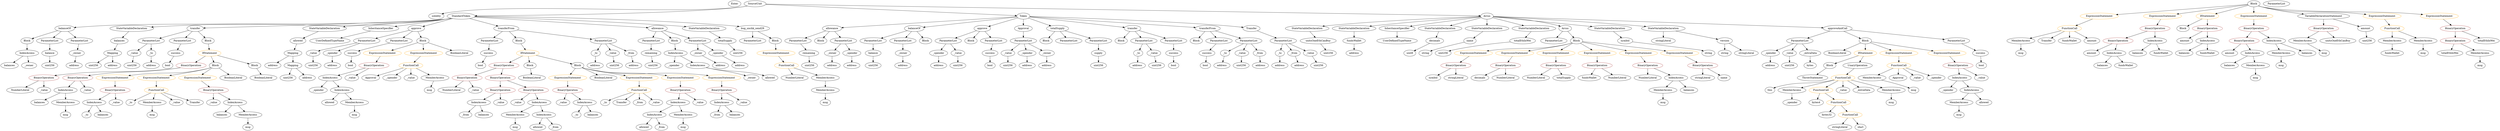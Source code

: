 strict digraph {
	graph [bb="0,0,12281,756"];
	node [label="\N"];
	Enter	[height=0.5,
		pos="3716.6,738",
		width=0.83628];
	VariableDeclaration_decimals	[color=black,
		height=0.5,
		label=decimals,
		pos="7101.6,522",
		width=1.1967];
	ElementaryTypeName_uint8	[color=black,
		height=0.5,
		label=uint8,
		pos="6971.6,450",
		width=0.7947];
	VariableDeclaration_decimals -> ElementaryTypeName_uint8	[pos="e,6992.9,462.49 7075.9,507.17 7054.9,495.89 7025.3,479.91 7002.9,467.87"];
	Block_Unnamed_3	[color=black,
		height=0.5,
		label=Block,
		pos="5930.6,522",
		width=0.90558];
	Identifier_totalEthInWei_1	[color=black,
		height=0.5,
		label=totalEthInWei,
		pos="12043,450",
		width=1.7095];
	NumberLiteral_Unnamed_3	[color=black,
		height=0.5,
		label=NumberLiteral,
		pos="8113.6,306",
		width=1.765];
	Identifier_msg_9	[color=black,
		height=0.5,
		label=msg,
		pos="12192,378",
		width=0.75];
	FunctionDefinition_allowance	[color=black,
		height=0.5,
		label=allowance,
		pos="4161.6,594",
		width=1.3076];
	ParameterList_Unnamed_11	[color=black,
		height=0.5,
		label=ParameterList,
		pos="3993.6,522",
		width=1.7095];
	FunctionDefinition_allowance -> ParameterList_Unnamed_11	[pos="e,4028,537.33 4130.8,580.16 4104.9,569.37 4067.5,553.8 4038.3,541.64"];
	Block_Unnamed_5	[color=black,
		height=0.5,
		label=Block,
		pos="4105.6,522",
		width=0.90558];
	FunctionDefinition_allowance -> Block_Unnamed_5	[pos="e,4118.4,538.99 4148.3,576.41 4141.5,567.92 4133.1,557.41 4125.6,547.96"];
	ParameterList_Unnamed_10	[color=black,
		height=0.5,
		label=ParameterList,
		pos="4217.6,522",
		width=1.7095];
	FunctionDefinition_allowance -> ParameterList_Unnamed_10	[pos="e,4204,539.96 4174.9,576.41 4181.5,568.16 4189.6,558.01 4197,548.78"];
	BinaryOperation_Unnamed_7	[color=brown,
		height=0.5,
		label=BinaryOperation,
		pos="2491.6,234",
		width=1.9867];
	IndexAccess_Unnamed_3	[color=black,
		height=0.5,
		label=IndexAccess,
		pos="2377.6,162",
		width=1.6402];
	BinaryOperation_Unnamed_7 -> IndexAccess_Unnamed_3	[pos="e,2402.8,178.5 2465.4,216.94 2449.7,207.29 2429.5,194.89 2412.5,184.41"];
	Identifier__value_5	[color=black,
		height=0.5,
		label=_value,
		pos="2489.6,162",
		width=0.96103];
	BinaryOperation_Unnamed_7 -> Identifier__value_5	[pos="e,2490.1,180.1 2491.1,215.7 2490.9,208.41 2490.6,199.73 2490.4,191.54"];
	BinaryOperation_Unnamed_12	[color=brown,
		height=0.5,
		label=BinaryOperation,
		pos="3395.6,234",
		width=1.9867];
	IndexAccess_Unnamed_8	[color=black,
		height=0.5,
		label=IndexAccess,
		pos="3395.6,162",
		width=1.6402];
	BinaryOperation_Unnamed_12 -> IndexAccess_Unnamed_8	[pos="e,3395.6,180.1 3395.6,215.7 3395.6,208.41 3395.6,199.73 3395.6,191.54"];
	Identifier__value_10	[color=black,
		height=0.5,
		label=_value,
		pos="3507.6,162",
		width=0.96103];
	BinaryOperation_Unnamed_12 -> Identifier__value_10	[pos="e,3486.3,176.33 3421.6,216.76 3438,206.5 3459.3,193.18 3476.6,182.37"];
	Identifier_allowed_1	[color=black,
		height=0.5,
		label=allowed,
		pos="3217.6,18",
		width=1.0858];
	Identifier_msg_14	[color=black,
		height=0.5,
		label=msg,
		pos="11910,450",
		width=0.75];
	Parameter_remaining	[color=black,
		height=0.5,
		label=remaining,
		pos="4045.6,450",
		width=1.2798];
	ParameterList_Unnamed_11 -> Parameter_remaining	[pos="e,4033.1,467.79 4006.2,504.05 4012.2,495.89 4019.6,485.91 4026.4,476.82"];
	MemberAccess_Unnamed_18	[color=black,
		height=0.5,
		label=MemberAccess,
		pos="9183.6,306",
		width=1.9174];
	Identifier_msg_16	[color=black,
		height=0.5,
		label=msg,
		pos="9393.6,234",
		width=0.75];
	MemberAccess_Unnamed_18 -> Identifier_msg_16	[pos="e,9372.5,245.59 9231.1,292.54 9266.4,282.79 9315.6,268.21 9357.6,252 9359.1,251.41 9360.7,250.78 9362.2,250.13"];
	IndexAccess_Unnamed_7	[color=black,
		height=0.5,
		label=IndexAccess,
		pos="3619.6,162",
		width=1.6402];
	Identifier__from_2	[color=black,
		height=0.5,
		label=_from,
		pos="3593.6,90",
		width=0.93331];
	IndexAccess_Unnamed_7 -> Identifier__from_2	[pos="e,3599.9,108.1 3613.2,143.7 3610.4,136.15 3607,127.12 3603.9,118.68"];
	Identifier_balances_5	[color=black,
		height=0.5,
		label=balances,
		pos="3687.6,90",
		width=1.1828];
	IndexAccess_Unnamed_7 -> Identifier_balances_5	[pos="e,3672,106.99 3635.7,144.41 3644.2,135.66 3654.8,124.75 3664.2,115.08"];
	Block_Unnamed_13	[color=black,
		height=0.5,
		label=Block,
		pos="132.58,522",
		width=0.90558];
	IndexAccess_Unnamed_10	[color=black,
		height=0.5,
		label=IndexAccess,
		pos="130.58,450",
		width=1.6402];
	Block_Unnamed_13 -> IndexAccess_Unnamed_10	[pos="e,131.07,468.1 132.09,503.7 131.88,496.41 131.63,487.73 131.4,479.54"];
	Identifier_Approval_1	[color=black,
		height=0.5,
		label=Approval,
		pos="9316.6,306",
		width=1.266];
	Block_Unnamed_20	[color=black,
		height=0.5,
		label=Block,
		pos="8992.6,378",
		width=0.90558];
	ThrowStatement_Unnamed	[color=black,
		height=0.5,
		label=ThrowStatement,
		pos="8890.6,306",
		width=2.0006];
	Block_Unnamed_20 -> ThrowStatement_Unnamed	[pos="e,8914.5,323.41 8972.9,363.5 8959,353.94 8939.9,340.88 8923.7,329.72"];
	IndexAccess_Unnamed_13	[color=black,
		height=0.5,
		label=IndexAccess,
		pos="3390.6,450",
		width=1.6402];
	Identifier__spender_2	[color=black,
		height=0.5,
		label=_spender,
		pos="3380.6,378",
		width=1.2521];
	IndexAccess_Unnamed_13 -> Identifier__spender_2	[pos="e,3383,396.1 3388.1,431.7 3387.1,424.32 3385.8,415.52 3384.6,407.25"];
	IndexAccess_Unnamed_14	[color=black,
		height=0.5,
		label=IndexAccess,
		pos="3502.6,378",
		width=1.6402];
	IndexAccess_Unnamed_13 -> IndexAccess_Unnamed_14	[pos="e,3477.5,394.66 3415.7,433.29 3431.1,423.65 3451.1,411.18 3468,400.62"];
	BinaryOperation_Unnamed_20	[color=brown,
		height=0.5,
		label=BinaryOperation,
		pos="12069,594",
		width=1.9867];
	BinaryOperation_Unnamed_21	[color=brown,
		height=0.5,
		label=BinaryOperation,
		pos="12069,522",
		width=1.9867];
	BinaryOperation_Unnamed_20 -> BinaryOperation_Unnamed_21	[pos="e,12069,540.1 12069,575.7 12069,568.41 12069,559.73 12069,551.54"];
	Identifier_totalEthInWei	[color=black,
		height=0.5,
		label=totalEthInWei,
		pos="12220,522",
		width=1.7095];
	BinaryOperation_Unnamed_20 -> Identifier_totalEthInWei	[pos="e,12188,537.73 12102,577.64 12124,567.3 12154,553.57 12178,542.47"];
	Parameter__value_3	[color=black,
		height=0.5,
		label=_value,
		pos="656.58,450",
		width=0.96103];
	ElementaryTypeName_uint256_8	[color=black,
		height=0.5,
		label=uint256,
		pos="648.58,378",
		width=1.0442];
	Parameter__value_3 -> ElementaryTypeName_uint256_8	[pos="e,650.54,396.1 654.6,431.7 653.77,424.41 652.78,415.73 651.84,407.54"];
	BooleanLiteral_Unnamed_5	[color=black,
		height=0.5,
		label=BooleanLiteral,
		pos="9027.6,450",
		width=1.7788];
	Parameter__value_5	[color=black,
		height=0.5,
		label=_value,
		pos="1566.6,450",
		width=0.96103];
	ElementaryTypeName_uint256_11	[color=black,
		height=0.5,
		label=uint256,
		pos="1568.6,378",
		width=1.0442];
	Parameter__value_5 -> ElementaryTypeName_uint256_11	[pos="e,1568.1,396.1 1567.1,431.7 1567.3,424.41 1567.5,415.73 1567.8,407.54"];
	PragmaDirective_solidity	[color=black,
		height=0.5,
		label=solidity,
		pos="2143.6,666",
		width=1.0442];
	Identifier__spender_3	[color=black,
		height=0.5,
		label=_spender,
		pos="9573.6,234",
		width=1.2521];
	StateVariableDeclaration_Unnamed_7	[color=black,
		height=0.5,
		label=StateVariableDeclaration,
		pos="6496.6,594",
		width=2.8184];
	VariableDeclaration_unitsOneEthCanBuy	[color=black,
		height=0.5,
		label=unitsOneEthCanBuy,
		pos="6527.6,522",
		width=2.3887];
	StateVariableDeclaration_Unnamed_7 -> VariableDeclaration_unitsOneEthCanBuy	[pos="e,6520,540.1 6504.2,575.7 6507.6,568.07 6511.7,558.92 6515.4,550.4"];
	ExpressionStatement_Unnamed_4	[color=orange,
		height=0.5,
		label=ExpressionStatement,
		pos="2853.6,306",
		width=2.458];
	BinaryOperation_Unnamed_10	[color=brown,
		height=0.5,
		label=BinaryOperation,
		pos="2853.6,234",
		width=1.9867];
	ExpressionStatement_Unnamed_4 -> BinaryOperation_Unnamed_10	[pos="e,2853.6,252.1 2853.6,287.7 2853.6,280.41 2853.6,271.73 2853.6,263.54"];
	BinaryOperation_Unnamed_14	[color=brown,
		height=0.5,
		label=BinaryOperation,
		pos="8113.6,378",
		width=1.9867];
	BinaryOperation_Unnamed_14 -> NumberLiteral_Unnamed_3	[pos="e,8113.6,324.1 8113.6,359.7 8113.6,352.41 8113.6,343.73 8113.6,335.54"];
	IndexAccess_Unnamed_15	[color=black,
		height=0.5,
		label=IndexAccess,
		pos="8254.6,306",
		width=1.6402];
	BinaryOperation_Unnamed_14 -> IndexAccess_Unnamed_15	[pos="e,8224.8,321.77 8144.9,361.46 8165.5,351.24 8192.6,337.77 8214.7,326.78"];
	FunctionDefinition_balanceOf_1	[color=black,
		height=0.5,
		label=balanceOf,
		pos="316.58,594",
		width=1.3491];
	FunctionDefinition_balanceOf_1 -> Block_Unnamed_13	[pos="e,158.3,533.54 282.91,580.73 254.08,570.15 211.49,554.35 174.58,540 172.68,539.26 170.74,538.5 168.78,537.73"];
	ParameterList_Unnamed_20	[color=black,
		height=0.5,
		label=ParameterList,
		pos="245.58,522",
		width=1.7095];
	FunctionDefinition_balanceOf_1 -> ParameterList_Unnamed_20	[pos="e,262.45,539.63 300.11,576.76 291.28,568.06 280.22,557.15 270.37,547.43"];
	ParameterList_Unnamed_19	[color=black,
		height=0.5,
		label=ParameterList,
		pos="386.58,522",
		width=1.7095];
	FunctionDefinition_balanceOf_1 -> ParameterList_Unnamed_19	[pos="e,369.95,539.63 332.82,576.76 341.44,568.14 352.22,557.36 361.85,547.73"];
	FunctionDefinition_balanceOf	[color=black,
		height=0.5,
		label=balanceOf,
		pos="4555.6,594",
		width=1.3491];
	ParameterList_Unnamed_3	[color=black,
		height=0.5,
		label=ParameterList,
		pos="4358.6,522",
		width=1.7095];
	FunctionDefinition_balanceOf -> ParameterList_Unnamed_3	[pos="e,4396.5,536.49 4521.3,580.81 4489.7,569.59 4442.5,552.84 4407.1,540.25"];
	ParameterList_Unnamed_2	[color=black,
		height=0.5,
		label=ParameterList,
		pos="4499.6,522",
		width=1.7095];
	FunctionDefinition_balanceOf -> ParameterList_Unnamed_2	[pos="e,4513.1,539.96 4542.3,576.41 4535.7,568.16 4527.6,558.01 4520.2,548.78"];
	Block_Unnamed_1	[color=black,
		height=0.5,
		label=Block,
		pos="4611.6,522",
		width=0.90558];
	FunctionDefinition_balanceOf -> Block_Unnamed_1	[pos="e,4598.8,538.99 4568.9,576.41 4575.6,567.92 4584.1,557.41 4591.6,547.96"];
	Identifier_allowed	[color=black,
		height=0.5,
		label=allowed,
		pos="2673.6,18",
		width=1.0858];
	Identifier__value_8	[color=black,
		height=0.5,
		label=_value,
		pos="2800.6,162",
		width=0.96103];
	StateVariableDeclaration_Unnamed	[color=black,
		height=0.5,
		label=StateVariableDeclaration,
		pos="712.58,594",
		width=2.8184];
	VariableDeclaration_balances	[color=black,
		height=0.5,
		label=balances,
		pos="599.58,522",
		width=1.1828];
	StateVariableDeclaration_Unnamed -> VariableDeclaration_balances	[pos="e,622.98,537.5 685.51,576.23 669.58,566.36 649.3,553.8 632.45,543.36"];
	StateVariableDeclaration_Unnamed_9	[color=black,
		height=0.5,
		label=StateVariableDeclaration,
		pos="6717.6,594",
		width=2.8184];
	VariableDeclaration_fundsWallet	[color=black,
		height=0.5,
		label=fundsWallet,
		pos="6717.6,522",
		width=1.5293];
	StateVariableDeclaration_Unnamed_9 -> VariableDeclaration_fundsWallet	[pos="e,6717.6,540.1 6717.6,575.7 6717.6,568.41 6717.6,559.73 6717.6,551.54"];
	ElementaryTypeName_uint256_16	[color=black,
		height=0.5,
		label=uint256,
		pos="6541.6,450",
		width=1.0442];
	VariableDeclaration_unitsOneEthCanBuy -> ElementaryTypeName_uint256_16	[pos="e,6538.2,468.1 6531,503.7 6532.5,496.32 6534.3,487.52 6535.9,479.25"];
	BooleanLiteral_Unnamed_2	[color=black,
		height=0.5,
		label=BooleanLiteral,
		pos="3024.6,306",
		width=1.7788];
	InheritanceSpecifier_Unnamed_1	[color=black,
		height=0.5,
		label=InheritanceSpecifier,
		pos="6920.6,594",
		width=2.3333];
	UserDefinedTypeName_Unnamed_1	[color=black,
		height=0.5,
		label=UserDefinedTypeName,
		pos="6920.6,522",
		width=2.7214];
	InheritanceSpecifier_Unnamed_1 -> UserDefinedTypeName_Unnamed_1	[pos="e,6920.6,540.1 6920.6,575.7 6920.6,568.41 6920.6,559.73 6920.6,551.54"];
	Parameter__to_1	[color=black,
		height=0.5,
		label=_to,
		pos="6001.6,450",
		width=0.75];
	ElementaryTypeName_address_3	[color=black,
		height=0.5,
		label=address,
		pos="5999.6,378",
		width=1.0996];
	Parameter__to_1 -> ElementaryTypeName_address_3	[pos="e,6000.1,396.1 6001.1,431.7 6000.9,424.41 6000.6,415.73 6000.4,407.54"];
	ElementaryTypeName_address	[color=black,
		height=0.5,
		label=address,
		pos="4499.6,378",
		width=1.0996];
	ExpressionStatement_Unnamed_14	[color=orange,
		height=0.5,
		label=ExpressionStatement,
		pos="7280.6,450",
		width=2.458];
	BinaryOperation_Unnamed_18	[color=brown,
		height=0.5,
		label=BinaryOperation,
		pos="7185.6,378",
		width=1.9867];
	ExpressionStatement_Unnamed_14 -> BinaryOperation_Unnamed_18	[pos="e,7207.9,395.47 7258.1,432.41 7245.8,423.34 7230.3,411.97 7216.9,402.06"];
	NumberLiteral_Unnamed_4	[color=black,
		height=0.5,
		label=NumberLiteral,
		pos="7570.6,306",
		width=1.765];
	ElementaryTypeName_address_19	[color=black,
		height=0.5,
		label=address,
		pos="1368.6,378",
		width=1.0996];
	ParameterList_Unnamed_24	[color=black,
		height=0.5,
		label=ParameterList,
		pos="3269.6,522",
		width=1.7095];
	Parameter_remaining_1	[color=black,
		height=0.5,
		label=remaining,
		pos="3267.6,450",
		width=1.2798];
	ParameterList_Unnamed_24 -> Parameter_remaining_1	[pos="e,3268.1,468.1 3269.1,503.7 3268.9,496.41 3268.6,487.73 3268.4,479.54"];
	Identifier_fundsWallet_5	[color=black,
		height=0.5,
		label=fundsWallet,
		pos="11754,450",
		width=1.5293];
	BinaryOperation_Unnamed_26	[color=brown,
		height=0.5,
		label=BinaryOperation,
		pos="11056,594",
		width=1.9867];
	BinaryOperation_Unnamed_27	[color=brown,
		height=0.5,
		label=BinaryOperation,
		pos="11019,522",
		width=1.9867];
	BinaryOperation_Unnamed_26 -> BinaryOperation_Unnamed_27	[pos="e,11028,540.1 11046,575.7 11042,567.98 11037,558.71 11033,550.11"];
	IndexAccess_Unnamed_19	[color=black,
		height=0.5,
		label=IndexAccess,
		pos="11168,522",
		width=1.6402];
	BinaryOperation_Unnamed_26 -> IndexAccess_Unnamed_19	[pos="e,11143,538.67 11082,576.76 11097,567.18 11117,554.92 11133,544.53"];
	Identifier__to_1	[color=black,
		height=0.5,
		label=_to,
		pos="711.58,162",
		width=0.75];
	Block_Unnamed_2	[color=black,
		height=0.5,
		label=Block,
		pos="5565.6,522",
		width=0.90558];
	Parameter_success_3	[color=black,
		height=0.5,
		label=success,
		pos="873.58,450",
		width=1.1135];
	ElementaryTypeName_bool_3	[color=black,
		height=0.5,
		label=bool,
		pos="828.58,378",
		width=0.76697];
	Parameter_success_3 -> ElementaryTypeName_bool_3	[pos="e,838.86,394.99 862.92,432.41 857.57,424.1 850.98,413.85 845.01,404.56"];
	Parameter__to	[color=black,
		height=0.5,
		label=_to,
		pos="5638.6,450",
		width=0.75];
	ElementaryTypeName_address_1	[color=black,
		height=0.5,
		label=address,
		pos="5635.6,378",
		width=1.0996];
	Parameter__to -> ElementaryTypeName_address_1	[pos="e,5636.3,396.1 5637.8,431.7 5637.5,424.41 5637.2,415.73 5636.8,407.54"];
	Identifier_msg_5	[color=black,
		height=0.5,
		label=msg,
		pos="3421.6,18",
		width=0.75];
	Identifier_balances_6	[color=black,
		height=0.5,
		label=balances,
		pos="42.581,378",
		width=1.1828];
	ContractDefinition_StandardToken	[color=black,
		height=0.5,
		label=StandardToken,
		pos="2267.6,666",
		width=1.8897];
	ContractDefinition_StandardToken -> FunctionDefinition_balanceOf_1	[pos="e,364.12,598.36 2219.8,652.93 2210.2,650.94 2200.1,649.15 2190.6,648 1840.1,605.75 955.26,626.47 602.58,612 524,608.78 433.39,603.05 \
375.59,599.14"];
	ContractDefinition_StandardToken -> StateVariableDeclaration_Unnamed	[pos="e,802.17,602.77 2219.4,652.89 2209.9,650.93 2200,649.16 2190.6,648 1637.2,579.59 1493.4,641.1 936.58,612 896.26,609.89 851.91,606.71 \
813.4,603.66"];
	FunctionDefinition_transfer_1	[color=black,
		height=0.5,
		label=transfer,
		pos="984.58,594",
		width=1.0719];
	ContractDefinition_StandardToken -> FunctionDefinition_transfer_1	[pos="e,1023.2,596.51 2219.3,653.01 2209.9,651.03 2199.9,649.23 2190.6,648 2132.5,640.37 1254.7,605.59 1034.4,596.95"];
	StateVariableDeclaration_Unnamed_1	[color=black,
		height=0.5,
		label=StateVariableDeclaration,
		pos="1559.6,594",
		width=2.8184];
	ContractDefinition_StandardToken -> StateVariableDeclaration_Unnamed_1	[pos="e,1632.4,606.93 2218.9,653.11 2209.5,651.15 2199.8,649.33 2190.6,648 1961.7,614.99 1901.4,637.37 1671.6,612 1662.5,611 1653.1,609.81 \
1643.8,608.53"];
	InheritanceSpecifier_Unnamed	[color=black,
		height=0.5,
		label=InheritanceSpecifier,
		pos="1764.6,594",
		width=2.3333];
	ContractDefinition_StandardToken -> InheritanceSpecifier_Unnamed	[pos="e,1839.9,602.22 2218,653.34 2208.9,651.41 2199.5,649.53 2190.6,648 2073.7,627.88 1937.6,612.29 1851.2,603.38"];
	FunctionDefinition_approve_1	[color=black,
		height=0.5,
		label=approve,
		pos="2052.6,594",
		width=1.1412];
	ContractDefinition_StandardToken -> FunctionDefinition_approve_1	[pos="e,2084.7,605.46 2225.9,651.42 2188.3,639.19 2133.3,621.29 2095.4,608.95"];
	FunctionDefinition_transferFrom_1	[color=black,
		height=0.5,
		label=transferFrom,
		pos="2547.6,594",
		width=1.6402];
	ContractDefinition_StandardToken -> FunctionDefinition_transferFrom_1	[pos="e,2502.8,606.18 2315.7,652.97 2364.7,640.73 2440.4,621.79 2491.9,608.91"];
	FunctionDefinition_allowance_1	[color=black,
		height=0.5,
		label=allowance,
		pos="3304.6,594",
		width=1.3076];
	ContractDefinition_StandardToken -> FunctionDefinition_allowance_1	[pos="e,3258.4,598.12 2332.8,660.59 2522,647.83 3068.3,610.95 3247.1,598.88"];
	StateVariableDeclaration_Unnamed_2	[color=black,
		height=0.5,
		label=StateVariableDeclaration,
		pos="3506.6,594",
		width=2.8184];
	ContractDefinition_StandardToken -> StateVariableDeclaration_Unnamed_2	[pos="e,3426.4,605.33 2335.2,663.31 2506.8,658.67 2973.1,643.91 3360.6,612 3378.2,610.55 3397,608.64 3415,606.63"];
	FunctionDefinition_bug_unchk_send29	[color=black,
		height=0.5,
		label=bug_unchk_send29,
		pos="3769.6,594",
		width=2.3194];
	ContractDefinition_StandardToken -> FunctionDefinition_bug_unchk_send29	[pos="e,3698.8,603.93 2335.4,664.05 2533.1,660.9 3126.1,648.84 3616.6,612 3639.6,610.27 3664.5,607.77 3687.4,605.22"];
	ElementaryTypeName_bytes32	[color=black,
		height=0.5,
		label=bytes32,
		pos="8957.6,90",
		width=1.0996];
	StateVariableDeclaration_Unnamed_4	[color=black,
		height=0.5,
		label=StateVariableDeclaration,
		pos="7123.6,594",
		width=2.8184];
	StateVariableDeclaration_Unnamed_4 -> VariableDeclaration_decimals	[pos="e,7107,540.1 7118.1,575.7 7115.8,568.24 7113,559.32 7110.4,550.97"];
	FunctionDefinition_approve	[color=black,
		height=0.5,
		label=approve,
		pos="4891.6,594",
		width=1.1412];
	ParameterList_Unnamed_8	[color=black,
		height=0.5,
		label=ParameterList,
		pos="4723.6,522",
		width=1.7095];
	FunctionDefinition_approve -> ParameterList_Unnamed_8	[pos="e,4757.9,537.29 4862.7,580.97 4836.8,570.17 4798.4,554.17 4768.5,541.7"];
	Block_Unnamed_4	[color=black,
		height=0.5,
		label=Block,
		pos="4835.6,522",
		width=0.90558];
	FunctionDefinition_approve -> Block_Unnamed_4	[pos="e,4848.1,538.67 4878.6,576.76 4871.6,568.07 4862.9,557.19 4855.2,547.49"];
	ParameterList_Unnamed_9	[color=black,
		height=0.5,
		label=ParameterList,
		pos="4947.6,522",
		width=1.7095];
	FunctionDefinition_approve -> ParameterList_Unnamed_9	[pos="e,4934.3,539.63 4904.6,576.76 4911.3,568.4 4919.6,558.02 4927.1,548.61"];
	Parameter_balance	[color=black,
		height=0.5,
		label=balance,
		pos="4358.6,450",
		width=1.0719];
	ElementaryTypeName_uint256_1	[color=black,
		height=0.5,
		label=uint256,
		pos="4358.6,378",
		width=1.0442];
	Parameter_balance -> ElementaryTypeName_uint256_1	[pos="e,4358.6,396.1 4358.6,431.7 4358.6,424.41 4358.6,415.73 4358.6,407.54"];
	ExpressionStatement_Unnamed_1	[color=orange,
		height=0.5,
		label=ExpressionStatement,
		pos="630.58,306",
		width=2.458];
	BinaryOperation_Unnamed_4	[color=brown,
		height=0.5,
		label=BinaryOperation,
		pos="630.58,234",
		width=1.9867];
	ExpressionStatement_Unnamed_1 -> BinaryOperation_Unnamed_4	[pos="e,630.58,252.1 630.58,287.7 630.58,280.41 630.58,271.73 630.58,263.54"];
	ParameterList_Unnamed_13	[color=black,
		height=0.5,
		label=ParameterList,
		pos="5088.6,522",
		width=1.7095];
	VariableDeclaration__value_1	[color=black,
		height=0.5,
		label=_value,
		pos="5024.6,450",
		width=0.96103];
	ParameterList_Unnamed_13 -> VariableDeclaration__value_1	[pos="e,5038.8,466.51 5073.4,504.41 5065.4,495.62 5055.4,484.66 5046.5,474.96"];
	VariableDeclaration__spender	[color=black,
		height=0.5,
		label=_spender,
		pos="5122.6,450",
		width=1.2521];
	ParameterList_Unnamed_13 -> VariableDeclaration__spender	[pos="e,5114.3,468.1 5097,503.7 5100.7,496.07 5105.1,486.92 5109.3,478.4"];
	VariableDeclaration__owner	[color=black,
		height=0.5,
		label=_owner,
		pos="5224.6,450",
		width=1.0719];
	ParameterList_Unnamed_13 -> VariableDeclaration__owner	[pos="e,5199.2,464.04 5118.1,505.81 5139,495.05 5167.1,480.56 5189.2,469.19"];
	Identifier_fundsWallet	[color=black,
		height=0.5,
		label=fundsWallet,
		pos="7831.6,306",
		width=1.5293];
	BinaryOperation_Unnamed_2	[color=brown,
		height=0.5,
		label=BinaryOperation,
		pos="261.58,306",
		width=1.9867];
	NumberLiteral_Unnamed	[color=black,
		height=0.5,
		label=NumberLiteral,
		pos="145.58,234",
		width=1.765];
	BinaryOperation_Unnamed_2 -> NumberLiteral_Unnamed	[pos="e,171.67,250.74 234.97,288.94 219.09,279.36 198.72,267.06 181.43,256.63"];
	Identifier__value_1	[color=black,
		height=0.5,
		label=_value,
		pos="261.58,234",
		width=0.96103];
	BinaryOperation_Unnamed_2 -> Identifier__value_1	[pos="e,261.58,252.1 261.58,287.7 261.58,280.41 261.58,271.73 261.58,263.54"];
	Identifier__value_9	[color=black,
		height=0.5,
		label=_value,
		pos="3731.6,162",
		width=0.96103];
	Identifier_amount_2	[color=black,
		height=0.5,
		label=amount,
		pos="10975,450",
		width=1.0581];
	ParameterList_Unnamed_3 -> Parameter_balance	[pos="e,4358.6,468.1 4358.6,503.7 4358.6,496.41 4358.6,487.73 4358.6,479.54"];
	BinaryOperation_Unnamed	[color=brown,
		height=0.5,
		label=BinaryOperation,
		pos="945.58,378",
		width=1.9867];
	BinaryOperation_Unnamed -> BinaryOperation_Unnamed_2	[pos="e,319.69,316.88 894.55,365.07 884.97,363.14 875,361.34 865.58,360 647.63,329.05 590.31,348.83 371.58,324 358.38,322.5 344.34,320.58 \
330.85,318.58"];
	BinaryOperation_Unnamed_1	[color=brown,
		height=0.5,
		label=BinaryOperation,
		pos="452.58,306",
		width=1.9867];
	BinaryOperation_Unnamed -> BinaryOperation_Unnamed_1	[pos="e,504.73,318.74 894.08,365.25 884.63,363.33 874.83,361.48 865.58,360 719.03,336.54 680.17,347.27 533.58,324 527.73,323.07 521.66,\
322 515.59,320.86"];
	ElementaryTypeName_uint256_12	[color=black,
		height=0.5,
		label=uint256,
		pos="3269.6,378",
		width=1.0442];
	Block_Unnamed_7	[color=black,
		height=0.5,
		label=Block,
		pos="1067.6,378",
		width=0.90558];
	Block_Unnamed_7 -> ExpressionStatement_Unnamed_1	[pos="e,695.08,318.68 1043.2,365.63 1037.8,363.48 1032.1,361.45 1026.6,360 897.54,326.14 860.57,343.41 728.58,324 721.38,322.94 713.89,\
321.77 706.4,320.55"];
	ExpressionStatement_Unnamed_2	[color=orange,
		height=0.5,
		label=ExpressionStatement,
		pos="825.58,306",
		width=2.458];
	Block_Unnamed_7 -> ExpressionStatement_Unnamed_2	[pos="e,883.37,320.04 1042.6,366.03 1037.4,363.89 1031.8,361.77 1026.6,360 983.23,345.37 933.52,332.23 894.38,322.7"];
	ExpressionStatement_Unnamed	[color=orange,
		height=0.5,
		label=ExpressionStatement,
		pos="1020.6,306",
		width=2.458];
	Block_Unnamed_7 -> ExpressionStatement_Unnamed	[pos="e,1032.1,324.12 1056.7,360.76 1051.3,352.7 1044.6,342.74 1038.4,333.6"];
	BooleanLiteral_Unnamed	[color=black,
		height=0.5,
		label=BooleanLiteral,
		pos="1191.6,306",
		width=1.7788];
	Block_Unnamed_7 -> BooleanLiteral_Unnamed	[pos="e,1164,322.59 1089.7,364.49 1107.6,354.41 1133.1,340.04 1154.1,328.18"];
	Identifier_msg_12	[color=black,
		height=0.5,
		label=msg,
		pos="11106,306",
		width=0.75];
	Identifier_msg_2	[color=black,
		height=0.5,
		label=msg,
		pos="825.58,90",
		width=0.75];
	ParameterList_Unnamed_14	[color=black,
		height=0.5,
		label=ParameterList,
		pos="743.58,522",
		width=1.7095];
	FunctionDefinition_transfer_1 -> ParameterList_Unnamed_14	[pos="e,786.29,535.41 952.58,583.7 912.99,572.2 844.99,552.45 797.34,538.61"];
	ParameterList_Unnamed_15	[color=black,
		height=0.5,
		label=ParameterList,
		pos="919.58,522",
		width=1.7095];
	FunctionDefinition_transfer_1 -> ParameterList_Unnamed_15	[pos="e,935.18,539.8 969.83,577.12 961.84,568.51 951.77,557.67 942.76,547.96"];
	Block_Unnamed_6	[color=black,
		height=0.5,
		label=Block,
		pos="1049.6,522",
		width=0.90558];
	FunctionDefinition_transfer_1 -> Block_Unnamed_6	[pos="e,1035.3,538.34 999.33,577.12 1007.7,568.13 1018.3,556.72 1027.6,546.7"];
	Parameter__to_3	[color=black,
		height=0.5,
		label=_to,
		pos="2986.6,450",
		width=0.75];
	ElementaryTypeName_address_13	[color=black,
		height=0.5,
		label=address,
		pos="2984.6,378",
		width=1.0996];
	Parameter__to_3 -> ElementaryTypeName_address_13	[pos="e,2985.1,396.1 2986.1,431.7 2985.9,424.41 2985.6,415.73 2985.4,407.54"];
	ElementaryTypeName_bytes	[color=black,
		height=0.5,
		label=bytes,
		pos="8894.6,378",
		width=0.85014];
	ExpressionStatement_Unnamed_13	[color=orange,
		height=0.5,
		label=ExpressionStatement,
		pos="7475.6,450",
		width=2.458];
	BinaryOperation_Unnamed_17	[color=brown,
		height=0.5,
		label=BinaryOperation,
		pos="7425.6,378",
		width=1.9867];
	ExpressionStatement_Unnamed_13 -> BinaryOperation_Unnamed_17	[pos="e,7437.8,396.1 7463.2,431.7 7457.5,423.73 7450.7,414.1 7444.3,405.26"];
	ParameterList_Unnamed_25	[color=black,
		height=0.5,
		label=ParameterList,
		pos="7656.6,522",
		width=1.7095];
	Identifier__from	[color=black,
		height=0.5,
		label=_from,
		pos="2300.6,90",
		width=0.93331];
	IndexAccess_Unnamed_3 -> Identifier__from	[pos="e,2317.1,106.04 2359.3,144.41 2349.2,135.22 2336.5,123.67 2325.5,113.66"];
	Identifier_balances_3	[color=black,
		height=0.5,
		label=balances,
		pos="2394.6,90",
		width=1.1828];
	IndexAccess_Unnamed_3 -> Identifier_balances_3	[pos="e,2390.4,108.1 2381.8,143.7 2383.6,136.32 2385.7,127.52 2387.7,119.25"];
	MemberAccess_Unnamed_4	[color=black,
		height=0.5,
		label=MemberAccess,
		pos="4098.6,234",
		width=1.9174];
	Identifier_msg_3	[color=black,
		height=0.5,
		label=msg,
		pos="4098.6,162",
		width=0.75];
	MemberAccess_Unnamed_4 -> Identifier_msg_3	[pos="e,4098.6,180.1 4098.6,215.7 4098.6,208.41 4098.6,199.73 4098.6,191.54"];
	Parameter__owner	[color=black,
		height=0.5,
		label=_owner,
		pos="4499.6,450",
		width=1.0719];
	Parameter__owner -> ElementaryTypeName_address	[pos="e,4499.6,396.1 4499.6,431.7 4499.6,424.41 4499.6,415.73 4499.6,407.54"];
	IndexAccess_Unnamed_10 -> Identifier_balances_6	[pos="e,61.975,394.43 110.17,432.76 98.486,423.47 83.649,411.67 70.855,401.49"];
	Identifier__owner	[color=black,
		height=0.5,
		label=_owner,
		pos="141.58,378",
		width=1.0719];
	IndexAccess_Unnamed_10 -> Identifier__owner	[pos="e,138.89,396.1 133.3,431.7 134.46,424.32 135.84,415.52 137.14,407.25"];
	IfStatement_Unnamed_3	[color=orange,
		height=0.5,
		label=IfStatement,
		pos="9162.6,450",
		width=1.4739];
	IfStatement_Unnamed_3 -> Block_Unnamed_20	[pos="e,9018.3,389.6 9129.8,435.5 9100.8,423.58 9058.7,406.22 9028.7,393.89"];
	UnaryOperation_Unnamed	[color=black,
		height=0.5,
		label=UnaryOperation,
		pos="9146.6,378",
		width=1.9452];
	IfStatement_Unnamed_3 -> UnaryOperation_Unnamed	[pos="e,9150.5,396.1 9158.6,431.7 9156.9,424.32 9154.9,415.52 9153,407.25"];
	ExpressionStatement_Unnamed_7	[color=orange,
		height=0.5,
		label=ExpressionStatement,
		pos="3195.6,306",
		width=2.458];
	FunctionCall_Unnamed_2	[color=orange,
		height=0.5,
		label=FunctionCall,
		pos="3195.6,234",
		width=1.6125];
	ExpressionStatement_Unnamed_7 -> FunctionCall_Unnamed_2	[pos="e,3195.6,252.1 3195.6,287.7 3195.6,280.41 3195.6,271.73 3195.6,263.54"];
	BinaryOperation_Unnamed_16	[color=brown,
		height=0.5,
		label=BinaryOperation,
		pos="8385.6,378",
		width=1.9867];
	stringLiteral_Unnamed_2	[color=black,
		height=0.5,
		label=stringLiteral,
		pos="8385.6,306",
		width=1.5016];
	BinaryOperation_Unnamed_16 -> stringLiteral_Unnamed_2	[pos="e,8385.6,324.1 8385.6,359.7 8385.6,352.41 8385.6,343.73 8385.6,335.54"];
	Identifier_name	[color=black,
		height=0.5,
		label=name,
		pos="8487.6,306",
		width=0.83628];
	BinaryOperation_Unnamed_16 -> Identifier_name	[pos="e,8468.3,320.26 8409.5,360.59 8424.3,350.41 8443.4,337.29 8459.1,326.58"];
	MemberAccess_Unnamed_15	[color=black,
		height=0.5,
		label=MemberAccess,
		pos="11754,522",
		width=1.9174];
	MemberAccess_Unnamed_15 -> Identifier_fundsWallet_5	[pos="e,11754,468.1 11754,503.7 11754,496.41 11754,487.73 11754,479.54"];
	Identifier_msg_10	[color=black,
		height=0.5,
		label=msg,
		pos="11454,450",
		width=0.75];
	ParameterList_Unnamed_14 -> Parameter__value_3	[pos="e,674.87,465.72 723.4,504.76 711.61,495.27 696.57,483.17 683.74,472.85"];
	Parameter__to_2	[color=black,
		height=0.5,
		label=_to,
		pos="743.58,450",
		width=0.75];
	ParameterList_Unnamed_14 -> Parameter__to_2	[pos="e,743.58,468.1 743.58,503.7 743.58,496.41 743.58,487.73 743.58,479.54"];
	VariableDeclaration__to	[color=black,
		height=0.5,
		label=_to,
		pos="6286.6,450",
		width=0.75];
	ElementaryTypeName_address_8	[color=black,
		height=0.5,
		label=address,
		pos="6286.6,378",
		width=1.0996];
	VariableDeclaration__to -> ElementaryTypeName_address_8	[pos="e,6286.6,396.1 6286.6,431.7 6286.6,424.41 6286.6,415.73 6286.6,407.54"];
	Identifier_balances_10	[color=black,
		height=0.5,
		label=balances,
		pos="10338,378",
		width=1.1828];
	ParameterList_Unnamed_15 -> Parameter_success_3	[pos="e,884.61,467.79 908.45,504.05 903.19,496.06 896.8,486.33 890.93,477.4"];
	Identifier__value_6	[color=black,
		height=0.5,
		label=_value,
		pos="2576.6,162",
		width=0.96103];
	EventDefinition_Approval	[color=black,
		height=0.5,
		label=Approval,
		pos="5088.6,594",
		width=1.266];
	EventDefinition_Approval -> ParameterList_Unnamed_13	[pos="e,5088.6,540.1 5088.6,575.7 5088.6,568.41 5088.6,559.73 5088.6,551.54"];
	Block_Unnamed_8	[color=black,
		height=0.5,
		label=Block,
		pos="1231.6,378",
		width=0.90558];
	BooleanLiteral_Unnamed_1	[color=black,
		height=0.5,
		label=BooleanLiteral,
		pos="1337.6,306",
		width=1.7788];
	Block_Unnamed_8 -> BooleanLiteral_Unnamed_1	[pos="e,1313.5,322.91 1252,363.5 1266.8,353.72 1287.2,340.26 1304.4,328.94"];
	ExpressionStatement_Unnamed_22	[color=orange,
		height=0.5,
		label=ExpressionStatement,
		pos="9322.6,450",
		width=2.458];
	FunctionCall_Unnamed_6	[color=orange,
		height=0.5,
		label=FunctionCall,
		pos="9322.6,378",
		width=1.6125];
	ExpressionStatement_Unnamed_22 -> FunctionCall_Unnamed_6	[pos="e,9322.6,396.1 9322.6,431.7 9322.6,424.41 9322.6,415.73 9322.6,407.54"];
	ParameterList_Unnamed_27	[color=black,
		height=0.5,
		label=ParameterList,
		pos="8842.6,522",
		width=1.7095];
	Parameter__spender_4	[color=black,
		height=0.5,
		label=_spender,
		pos="8693.6,450",
		width=1.2521];
	ParameterList_Unnamed_27 -> Parameter__spender_4	[pos="e,8722.1,464.4 8811,506.15 8788.1,495.39 8756.9,480.76 8732.5,469.27"];
	Parameter__value_6	[color=black,
		height=0.5,
		label=_value,
		pos="8791.6,450",
		width=0.96103];
	ParameterList_Unnamed_27 -> Parameter__value_6	[pos="e,8803.5,467.31 8830.2,504.05 8824.2,495.77 8816.8,485.62 8810.1,476.42"];
	Parameter__extraData	[color=black,
		height=0.5,
		label=_extraData,
		pos="8894.6,450",
		width=1.4046];
	ParameterList_Unnamed_27 -> Parameter__extraData	[pos="e,8882.1,467.79 8855.2,504.05 8861.2,495.89 8868.6,485.91 8875.4,476.82"];
	BinaryOperation_Unnamed_10 -> Identifier__value_8	[pos="e,2812.9,179.31 2840.8,216.05 2834.5,207.77 2826.8,197.62 2819.8,188.42"];
	IndexAccess_Unnamed_6	[color=black,
		height=0.5,
		label=IndexAccess,
		pos="2912.6,162",
		width=1.6402];
	BinaryOperation_Unnamed_10 -> IndexAccess_Unnamed_6	[pos="e,2898.4,179.79 2867.9,216.05 2874.8,207.8 2883.3,197.7 2891.1,188.54"];
	Identifier__to_3	[color=black,
		height=0.5,
		label=_to,
		pos="3016.6,162",
		width=0.75];
	Block_Unnamed_18	[color=black,
		height=0.5,
		label=Block,
		pos="10742,594",
		width=0.90558];
	ElementaryTypeName_address_21	[color=black,
		height=0.5,
		label=address,
		pos="6717.6,450",
		width=1.0996];
	VariableDeclaration_fundsWallet -> ElementaryTypeName_address_21	[pos="e,6717.6,468.1 6717.6,503.7 6717.6,496.41 6717.6,487.73 6717.6,479.54"];
	MemberAccess_Unnamed_2	[color=black,
		height=0.5,
		label=MemberAccess,
		pos="825.58,162",
		width=1.9174];
	MemberAccess_Unnamed_2 -> Identifier_msg_2	[pos="e,825.58,108.1 825.58,143.7 825.58,136.41 825.58,127.73 825.58,119.54"];
	ElementaryTypeName_bool_5	[color=black,
		height=0.5,
		label=bool,
		pos="1758.6,378",
		width=0.76697];
	MemberAccess_Unnamed_10	[color=black,
		height=0.5,
		label=MemberAccess,
		pos="12192,450",
		width=1.9174];
	MemberAccess_Unnamed_10 -> Identifier_msg_9	[pos="e,12192,396.1 12192,431.7 12192,424.41 12192,415.73 12192,407.54"];
	ExpressionStatement_Unnamed_6	[color=orange,
		height=0.5,
		label=ExpressionStatement,
		pos="3390.6,306",
		width=2.458];
	ExpressionStatement_Unnamed_6 -> BinaryOperation_Unnamed_12	[pos="e,3394.4,252.1 3391.8,287.7 3392.3,280.41 3393,271.73 3393.5,263.54"];
	FunctionCall_Unnamed_7	[color=orange,
		height=0.5,
		label=FunctionCall,
		pos="9038.6,306",
		width=1.6125];
	Identifier_this	[color=black,
		height=0.5,
		label=this,
		pos="8668.6,234",
		width=0.75];
	FunctionCall_Unnamed_7 -> Identifier_this	[pos="e,8689.1,246.01 8995.9,293.38 8987.8,291.42 8979.5,289.53 8971.6,288 8854,265.24 8819.4,285.96 8704.6,252 8703,251.52 8701.3,250.98 \
8699.7,250.39"];
	MemberAccess_Unnamed_19	[color=black,
		height=0.5,
		label=MemberAccess,
		pos="8782.6,234",
		width=1.9174];
	FunctionCall_Unnamed_7 -> MemberAccess_Unnamed_19	[pos="e,8829.1,247.73 8996,293.36 8953.4,281.7 8887.4,263.67 8840.1,250.74"];
	FunctionCall_Unnamed_8	[color=orange,
		height=0.5,
		label=FunctionCall,
		pos="8927.6,234",
		width=1.6125];
	FunctionCall_Unnamed_7 -> FunctionCall_Unnamed_8	[pos="e,8952.4,250.66 9013.7,289.29 8998.4,279.65 8978.6,267.18 8961.9,256.62"];
	Identifier__value_16	[color=black,
		height=0.5,
		label=_value,
		pos="9038.6,234",
		width=0.96103];
	FunctionCall_Unnamed_7 -> Identifier__value_16	[pos="e,9038.6,252.1 9038.6,287.7 9038.6,280.41 9038.6,271.73 9038.6,263.54"];
	Identifier__extraData	[color=black,
		height=0.5,
		label=_extraData,
		pos="9141.6,234",
		width=1.4046];
	FunctionCall_Unnamed_7 -> Identifier__extraData	[pos="e,9119,250.34 9062,289.12 9076.1,279.5 9094.4,267.1 9109.8,256.59"];
	MemberAccess_Unnamed_20	[color=black,
		height=0.5,
		label=MemberAccess,
		pos="9279.6,234",
		width=1.9174];
	FunctionCall_Unnamed_7 -> MemberAccess_Unnamed_20	[pos="e,9234.6,248.06 9080,292.97 9119.7,281.44 9179.9,263.95 9223.8,251.2"];
	Identifier_allowed_2	[color=black,
		height=0.5,
		label=allowed,
		pos="1667.6,162",
		width=1.0858];
	Parameter__owner_3	[color=black,
		height=0.5,
		label=_owner,
		pos="3506.6,450",
		width=1.0719];
	ElementaryTypeName_address_16	[color=black,
		height=0.5,
		label=address,
		pos="3619.6,378",
		width=1.0996];
	Parameter__owner_3 -> ElementaryTypeName_address_16	[pos="e,3597,392.97 3529.2,435 3545.9,424.65 3568.9,410.42 3587.5,398.89"];
	ExpressionStatement_Unnamed_11	[color=orange,
		height=0.5,
		label=ExpressionStatement,
		pos="7670.6,450",
		width=2.458];
	BinaryOperation_Unnamed_15	[color=brown,
		height=0.5,
		label=BinaryOperation,
		pos="7670.6,378",
		width=1.9867];
	ExpressionStatement_Unnamed_11 -> BinaryOperation_Unnamed_15	[pos="e,7670.6,396.1 7670.6,431.7 7670.6,424.41 7670.6,415.73 7670.6,407.54"];
	Identifier_msg	[color=black,
		height=0.5,
		label=msg,
		pos="373.58,90",
		width=0.75];
	StateVariableDeclaration_Unnamed_3	[color=black,
		height=0.5,
		label=StateVariableDeclaration,
		pos="7344.6,594",
		width=2.8184];
	VariableDeclaration_name	[color=black,
		height=0.5,
		label=name,
		pos="7268.6,522",
		width=0.83628];
	StateVariableDeclaration_Unnamed_3 -> VariableDeclaration_name	[pos="e,7284.2,537.42 7326.2,576.05 7316.1,566.73 7303.4,555.06 7292.5,545.03"];
	ElementaryTypeName_uint256_6	[color=black,
		height=0.5,
		label=uint256,
		pos="6478.6,378",
		width=1.0442];
	Parameter_success_6	[color=black,
		height=0.5,
		label=success,
		pos="9733.6,450",
		width=1.1135];
	ElementaryTypeName_bool_6	[color=black,
		height=0.5,
		label=bool,
		pos="9739.6,378",
		width=0.76697];
	Parameter_success_6 -> ElementaryTypeName_bool_6	[pos="e,9738.1,396.1 9735.1,431.7 9735.7,424.41 9736.4,415.73 9737.1,407.54"];
	Identifier__value_4	[color=black,
		height=0.5,
		label=_value,
		pos="947.58,162",
		width=0.96103];
	ParameterList_Unnamed_16	[color=black,
		height=0.5,
		label=ParameterList,
		pos="3769.6,522",
		width=1.7095];
	ElementaryTypeName_uint256_18	[color=black,
		height=0.5,
		label=uint256,
		pos="11629,522",
		width=1.0442];
	ExpressionStatement_Unnamed_19	[color=orange,
		height=0.5,
		label=ExpressionStatement,
		pos="10333,666",
		width=2.458];
	FunctionCall_Unnamed_4	[color=orange,
		height=0.5,
		label=FunctionCall,
		pos="10176,594",
		width=1.6125];
	ExpressionStatement_Unnamed_19 -> FunctionCall_Unnamed_4	[pos="e,10208,609.39 10297,649.12 10274,638.72 10243,625.07 10218,614.08"];
	ElementaryTypeName_string_2	[color=black,
		height=0.5,
		label=string,
		pos="8473.6,450",
		width=0.864];
	ElementaryTypeName_uint256_13	[color=black,
		height=0.5,
		label=uint256,
		pos="458.58,378",
		width=1.0442];
	FunctionCall_Unnamed	[color=orange,
		height=0.5,
		label=FunctionCall,
		pos="825.58,234",
		width=1.6125];
	ExpressionStatement_Unnamed_2 -> FunctionCall_Unnamed	[pos="e,825.58,252.1 825.58,287.7 825.58,280.41 825.58,271.73 825.58,263.54"];
	ElementaryTypeName_address_14	[color=black,
		height=0.5,
		label=address,
		pos="363.58,378",
		width=1.0996];
	VariableDeclaration_allowed	[color=black,
		height=0.5,
		label=allowed,
		pos="1469.6,522",
		width=1.0858];
	StateVariableDeclaration_Unnamed_1 -> VariableDeclaration_allowed	[pos="e,1488.7,537.89 1537.8,576.05 1525.7,566.68 1510.6,554.92 1497.7,544.86"];
	VariableDeclaration_symbol	[color=black,
		height=0.5,
		label=symbol,
		pos="8111.6,522",
		width=1.0581];
	ElementaryTypeName_string_1	[color=black,
		height=0.5,
		label=string,
		pos="8393.6,450",
		width=0.864];
	VariableDeclaration_symbol -> ElementaryTypeName_string_1	[pos="e,8369.6,461.79 8147.2,515.2 8194.7,507 8281.1,490.5 8352.6,468 8354.7,467.34 8356.8,466.62 8359,465.85"];
	Identifier_balances	[color=black,
		height=0.5,
		label=balances,
		pos="243.58,162",
		width=1.1828];
	ElementaryTypeName_address_10	[color=black,
		height=0.5,
		label=address,
		pos="5122.6,378",
		width=1.0996];
	FunctionCall_Unnamed_2 -> Identifier__to_3	[pos="e,3037.8,173.37 3157.6,219.93 3128.6,209.7 3087.7,194.78 3052.6,180 3051.1,179.36 3049.5,178.7 3048,178.02"];
	Identifier_Transfer_1	[color=black,
		height=0.5,
		label=Transfer,
		pos="3103.6,162",
		width=1.1689];
	FunctionCall_Unnamed_2 -> Identifier_Transfer_1	[pos="e,3123.4,178.1 3174.7,217.12 3162.2,207.61 3146.2,195.39 3132.5,184.97"];
	Identifier__from_4	[color=black,
		height=0.5,
		label=_from,
		pos="3197.6,162",
		width=0.93331];
	FunctionCall_Unnamed_2 -> Identifier__from_4	[pos="e,3197.1,180.1 3196.1,215.7 3196.3,208.41 3196.5,199.73 3196.8,191.54"];
	Identifier__value_11	[color=black,
		height=0.5,
		label=_value,
		pos="3283.6,162",
		width=0.96103];
	FunctionCall_Unnamed_2 -> Identifier__value_11	[pos="e,3265.1,177.72 3216,216.76 3227.9,207.27 3243.1,195.17 3256.1,184.85"];
	BinaryOperation_Unnamed_9	[color=brown,
		height=0.5,
		label=BinaryOperation,
		pos="2367.6,306",
		width=1.9867];
	NumberLiteral_Unnamed_2	[color=black,
		height=0.5,
		label=NumberLiteral,
		pos="2251.6,234",
		width=1.765];
	BinaryOperation_Unnamed_9 -> NumberLiteral_Unnamed_2	[pos="e,2277.7,250.74 2341,288.94 2325.1,279.36 2304.7,267.06 2287.4,256.63"];
	Identifier__value_7	[color=black,
		height=0.5,
		label=_value,
		pos="2367.6,234",
		width=0.96103];
	BinaryOperation_Unnamed_9 -> Identifier__value_7	[pos="e,2367.6,252.1 2367.6,287.7 2367.6,280.41 2367.6,271.73 2367.6,263.54"];
	stringLiteral_Unnamed_4	[color=black,
		height=0.5,
		label=stringLiteral,
		pos="9023.6,18",
		width=1.5016];
	BinaryOperation_Unnamed_6	[color=brown,
		height=0.5,
		label=BinaryOperation,
		pos="2528.6,306",
		width=1.9867];
	BinaryOperation_Unnamed_6 -> BinaryOperation_Unnamed_7	[pos="e,2500.6,252.1 2519.4,287.7 2515.4,279.98 2510.5,270.71 2505.9,262.11"];
	BinaryOperation_Unnamed_8	[color=brown,
		height=0.5,
		label=BinaryOperation,
		pos="2652.6,234",
		width=1.9867];
	BinaryOperation_Unnamed_6 -> BinaryOperation_Unnamed_8	[pos="e,2624.6,250.82 2556.7,289.12 2573.8,279.45 2595.9,266.98 2614.6,256.44"];
	ElementaryTypeName_uint256_10	[color=black,
		height=0.5,
		label=uint256,
		pos="246.58,378",
		width=1.0442];
	IndexAccess_Unnamed_9	[color=black,
		height=0.5,
		label=IndexAccess,
		pos="3275.6,90",
		width=1.6402];
	IndexAccess_Unnamed_8 -> IndexAccess_Unnamed_9	[pos="e,3302.1,106.49 3368.9,145.46 3352.2,135.68 3330.3,122.91 3311.9,112.2"];
	MemberAccess_Unnamed_6	[color=black,
		height=0.5,
		label=MemberAccess,
		pos="3421.6,90",
		width=1.9174];
	IndexAccess_Unnamed_8 -> MemberAccess_Unnamed_6	[pos="e,3415.2,108.1 3402,143.7 3404.8,136.15 3408.2,127.12 3411.3,118.68"];
	Identifier__to	[color=black,
		height=0.5,
		label=_to,
		pos="482.58,90",
		width=0.75];
	Parameter_success_2	[color=black,
		height=0.5,
		label=success,
		pos="4931.6,450",
		width=1.1135];
	ElementaryTypeName_bool_2	[color=black,
		height=0.5,
		label=bool,
		pos="4931.6,378",
		width=0.76697];
	Parameter_success_2 -> ElementaryTypeName_bool_2	[pos="e,4931.6,396.1 4931.6,431.7 4931.6,424.41 4931.6,415.73 4931.6,407.54"];
	Identifier_Approval	[color=black,
		height=0.5,
		label=Approval,
		pos="1879.6,306",
		width=1.266];
	FunctionDefinition_totalSupply	[color=black,
		height=0.5,
		label=totalSupply,
		pos="5258.6,594",
		width=1.4739];
	Block_Unnamed	[color=black,
		height=0.5,
		label=Block,
		pos="5200.6,522",
		width=0.90558];
	FunctionDefinition_totalSupply -> Block_Unnamed	[pos="e,5213.4,538.51 5244.8,576.41 5237.6,567.71 5228.7,556.89 5220.7,547.26"];
	ParameterList_Unnamed	[color=black,
		height=0.5,
		label=ParameterList,
		pos="5312.6,522",
		width=1.7095];
	FunctionDefinition_totalSupply -> ParameterList_Unnamed	[pos="e,5299.5,539.96 5271.4,576.41 5277.7,568.25 5285.4,558.22 5292.5,549.07"];
	ParameterList_Unnamed_1	[color=black,
		height=0.5,
		label=ParameterList,
		pos="5453.6,522",
		width=1.7095];
	FunctionDefinition_totalSupply -> ParameterList_Unnamed_1	[pos="e,5415.9,536.54 5293.9,580.32 5325,569.16 5370.6,552.8 5405.1,540.41"];
	ElementaryTypeName_address_11	[color=black,
		height=0.5,
		label=address,
		pos="743.58,378",
		width=1.0996];
	ParameterList_Unnamed_7	[color=black,
		height=0.5,
		label=ParameterList,
		pos="6042.6,522",
		width=1.7095];
	Parameter_success_1	[color=black,
		height=0.5,
		label=success,
		pos="5916.6,450",
		width=1.1135];
	ParameterList_Unnamed_7 -> Parameter_success_1	[pos="e,5941.2,464.67 6014.9,505.64 5996.2,495.22 5971.2,481.37 5951.2,470.22"];
	Identifier_balances_12	[color=black,
		height=0.5,
		label=balances,
		pos="10976,378",
		width=1.1828];
	Identifier_balances_1	[color=black,
		height=0.5,
		label=balances,
		pos="1184.6,90",
		width=1.1828];
	Identifier_decimals	[color=black,
		height=0.5,
		label=decimals,
		pos="7300.6,306",
		width=1.1967];
	Identifier_msg_8	[color=black,
		height=0.5,
		label=msg,
		pos="8189.6,162",
		width=0.75];
	ElementaryTypeName_address_22	[color=black,
		height=0.5,
		label=address,
		pos="8693.6,378",
		width=1.0996];
	Parameter__spender_4 -> ElementaryTypeName_address_22	[pos="e,8693.6,396.1 8693.6,431.7 8693.6,424.41 8693.6,415.73 8693.6,407.54"];
	ElementaryTypeName_uint256_14	[color=black,
		height=0.5,
		label=uint256,
		pos="1457.6,306",
		width=1.0442];
	IndexAccess_Unnamed_4	[color=black,
		height=0.5,
		label=IndexAccess,
		pos="2688.6,162",
		width=1.6402];
	MemberAccess_Unnamed_5	[color=black,
		height=0.5,
		label=MemberAccess,
		pos="2558.6,90",
		width=1.9174];
	IndexAccess_Unnamed_4 -> MemberAccess_Unnamed_5	[pos="e,2587.6,106.64 2660.4,145.81 2642.1,135.95 2617.9,122.96 2597.8,112.1"];
	IndexAccess_Unnamed_5	[color=black,
		height=0.5,
		label=IndexAccess,
		pos="2704.6,90",
		width=1.6402];
	IndexAccess_Unnamed_4 -> IndexAccess_Unnamed_5	[pos="e,2700.7,108.1 2692.5,143.7 2694.2,136.32 2696.2,127.52 2698.1,119.25"];
	ParameterList_Unnamed_18	[color=black,
		height=0.5,
		label=ParameterList,
		pos="2490.6,522",
		width=1.7095];
	Parameter_success_4	[color=black,
		height=0.5,
		label=success,
		pos="2455.6,450",
		width=1.1135];
	ParameterList_Unnamed_18 -> Parameter_success_4	[pos="e,2463.9,467.62 2481.9,503.7 2478,495.87 2473.3,486.44 2468.9,477.73"];
	Parameter__owner_1	[color=black,
		height=0.5,
		label=_owner,
		pos="4152.6,450",
		width=1.0719];
	ElementaryTypeName_address_5	[color=black,
		height=0.5,
		label=address,
		pos="4152.6,378",
		width=1.0996];
	Parameter__owner_1 -> ElementaryTypeName_address_5	[pos="e,4152.6,396.1 4152.6,431.7 4152.6,424.41 4152.6,415.73 4152.6,407.54"];
	StateVariableDeclaration_Unnamed_8	[color=black,
		height=0.5,
		label=StateVariableDeclaration,
		pos="7565.6,594",
		width=2.8184];
	VariableDeclaration_totalEthInWei	[color=black,
		height=0.5,
		label=totalEthInWei,
		pos="7485.6,522",
		width=1.7095];
	StateVariableDeclaration_Unnamed_8 -> VariableDeclaration_totalEthInWei	[pos="e,7504.5,539.55 7546.2,576.05 7536.2,567.31 7523.9,556.49 7512.9,546.9"];
	IndexAccess_Unnamed	[color=black,
		height=0.5,
		label=IndexAccess,
		pos="373.58,234",
		width=1.6402];
	IndexAccess_Unnamed -> Identifier_balances	[pos="e,269.09,176.74 345.37,217.81 325.95,207.35 300,193.38 279.16,182.16"];
	MemberAccess_Unnamed	[color=black,
		height=0.5,
		label=MemberAccess,
		pos="373.58,162",
		width=1.9174];
	IndexAccess_Unnamed -> MemberAccess_Unnamed	[pos="e,373.58,180.1 373.58,215.7 373.58,208.41 373.58,199.73 373.58,191.54"];
	Identifier__value	[color=black,
		height=0.5,
		label=_value,
		pos="485.58,234",
		width=0.96103];
	Identifier__value_15	[color=black,
		height=0.5,
		label=_value,
		pos="9414.6,306",
		width=0.96103];
	ElementaryTypeName_address_12	[color=black,
		height=0.5,
		label=address,
		pos="3174.6,378",
		width=1.0996];
	ExpressionStatement_Unnamed_5	[color=orange,
		height=0.5,
		label=ExpressionStatement,
		pos="3585.6,306",
		width=2.458];
	BinaryOperation_Unnamed_11	[color=brown,
		height=0.5,
		label=BinaryOperation,
		pos="3619.6,234",
		width=1.9867];
	ExpressionStatement_Unnamed_5 -> BinaryOperation_Unnamed_11	[pos="e,3611.3,252.1 3594,287.7 3597.7,280.07 3602.1,270.92 3606.3,262.4"];
	FunctionDefinition_transfer	[color=black,
		height=0.5,
		label=transfer,
		pos="5621.6,594",
		width=1.0719];
	FunctionDefinition_transfer -> Block_Unnamed_2	[pos="e,5578.1,538.67 5608.6,576.76 5601.6,568.07 5592.9,557.19 5585.2,547.49"];
	ParameterList_Unnamed_4	[color=black,
		height=0.5,
		label=ParameterList,
		pos="5677.6,522",
		width=1.7095];
	FunctionDefinition_transfer -> ParameterList_Unnamed_4	[pos="e,5664.3,539.63 5634.6,576.76 5641.3,568.4 5649.6,558.02 5657.1,548.61"];
	ParameterList_Unnamed_5	[color=black,
		height=0.5,
		label=ParameterList,
		pos="5818.6,522",
		width=1.7095];
	FunctionDefinition_transfer -> ParameterList_Unnamed_5	[pos="e,5780.6,536.5 5651.5,582.37 5682.9,571.19 5732.9,553.44 5770,540.26"];
	Parameter_remaining_1 -> ElementaryTypeName_uint256_12	[pos="e,3269.1,396.1 3268.1,431.7 3268.3,424.41 3268.5,415.73 3268.8,407.54"];
	ElementaryTypeName_uint256_19	[color=black,
		height=0.5,
		label=uint256,
		pos="8791.6,378",
		width=1.0442];
	Identifier_msg_4	[color=black,
		height=0.5,
		label=msg,
		pos="2558.6,18",
		width=0.75];
	MemberAccess_Unnamed_5 -> Identifier_msg_4	[pos="e,2558.6,36.104 2558.6,71.697 2558.6,64.407 2558.6,55.726 2558.6,47.536"];
	FunctionDefinition_Arcus	[color=black,
		height=0.5,
		label=Arcus,
		pos="7718.6,594",
		width=0.91945];
	FunctionDefinition_Arcus -> ParameterList_Unnamed_25	[pos="e,7671.2,539.47 7704.8,577.46 7697.2,568.83 7687.5,557.88 7678.8,548.06"];
	Block_Unnamed_16	[color=black,
		height=0.5,
		label=Block,
		pos="7768.6,522",
		width=0.90558];
	FunctionDefinition_Arcus -> Block_Unnamed_16	[pos="e,7757,539.15 7730.2,576.76 7736.2,568.37 7743.6,557.93 7750.4,548.5"];
	ElementaryTypeName_bytes4	[color=black,
		height=0.5,
		label=bytes4,
		pos="8904.6,162",
		width=0.97489];
	Block_Unnamed_15	[color=black,
		height=0.5,
		label=Block,
		pos="3386.6,522",
		width=0.90558];
	Block_Unnamed_15 -> IndexAccess_Unnamed_13	[pos="e,3389.6,468.1 3387.6,503.7 3388,496.41 3388.5,487.73 3389,479.54"];
	MemberAccess_Unnamed_9	[color=black,
		height=0.5,
		label=MemberAccess,
		pos="8189.6,234",
		width=1.9174];
	MemberAccess_Unnamed_9 -> Identifier_msg_8	[pos="e,8189.6,180.1 8189.6,215.7 8189.6,208.41 8189.6,199.73 8189.6,191.54"];
	BinaryOperation_Unnamed_25	[color=brown,
		height=0.5,
		label=BinaryOperation,
		pos="10415,522",
		width=1.9867];
	Identifier_amount_1	[color=black,
		height=0.5,
		label=amount,
		pos="10281,450",
		width=1.0581];
	BinaryOperation_Unnamed_25 -> Identifier_amount_1	[pos="e,10306,464.08 10385,505.29 10364,494.62 10337,480.47 10316,469.3"];
	IndexAccess_Unnamed_18	[color=black,
		height=0.5,
		label=IndexAccess,
		pos="10396,450",
		width=1.6402];
	BinaryOperation_Unnamed_25 -> IndexAccess_Unnamed_18	[pos="e,10400,468.1 10410,503.7 10408,496.24 10405,487.32 10403,478.97"];
	Block_Unnamed_10	[color=black,
		height=0.5,
		label=Block,
		pos="2604.6,522",
		width=0.90558];
	IfStatement_Unnamed_1	[color=orange,
		height=0.5,
		label=IfStatement,
		pos="2605.6,450",
		width=1.4739];
	Block_Unnamed_10 -> IfStatement_Unnamed_1	[pos="e,2605.3,468.1 2604.8,503.7 2604.9,496.41 2605.1,487.73 2605.2,479.54"];
	IfStatement_Unnamed	[color=orange,
		height=0.5,
		label=IfStatement,
		pos="1058.6,450",
		width=1.4739];
	Block_Unnamed_6 -> IfStatement_Unnamed	[pos="e,1056.4,468.1 1051.8,503.7 1052.8,496.32 1053.9,487.52 1054.9,479.25"];
	ElementaryTypeName_uint256	[color=black,
		height=0.5,
		label=uint256,
		pos="5453.6,378",
		width=1.0442];
	Identifier_symbol	[color=black,
		height=0.5,
		label=symbol,
		pos="7075.6,306",
		width=1.0581];
	BinaryOperation_Unnamed_18 -> Identifier_symbol	[pos="e,7097.6,321.02 7160.1,360.76 7144.3,350.7 7123.8,337.71 7107,327.01"];
	stringLiteral_Unnamed_3	[color=black,
		height=0.5,
		label=stringLiteral,
		pos="7185.6,306",
		width=1.5016];
	BinaryOperation_Unnamed_18 -> stringLiteral_Unnamed_3	[pos="e,7185.6,324.1 7185.6,359.7 7185.6,352.41 7185.6,343.73 7185.6,335.54"];
	Identifier_msg_15	[color=black,
		height=0.5,
		label=msg,
		pos="9632.6,90",
		width=0.75];
	FunctionCall_Unnamed_10	[color=orange,
		height=0.5,
		label=FunctionCall,
		pos="9073.6,90",
		width=1.6125];
	FunctionCall_Unnamed_10 -> stringLiteral_Unnamed_4	[pos="e,9035.6,35.789 9061.5,72.055 9055.7,63.973 9048.7,54.121 9042.2,45.112"];
	Identifier_sha3	[color=black,
		height=0.5,
		label=sha3,
		pos="9123.6,18",
		width=0.76697];
	FunctionCall_Unnamed_10 -> Identifier_sha3	[pos="e,9112.3,34.829 9085.7,72.055 9091.7,63.646 9099.1,53.323 9105.7,44.025"];
	Parameter__spender	[color=black,
		height=0.5,
		label=_spender,
		pos="4674.6,450",
		width=1.2521];
	ParameterList_Unnamed_8 -> Parameter__spender	[pos="e,4686.3,467.79 4711.7,504.05 4706.1,495.97 4699.2,486.12 4692.9,477.11"];
	Parameter__value_2	[color=black,
		height=0.5,
		label=_value,
		pos="4772.6,450",
		width=0.96103];
	ParameterList_Unnamed_8 -> Parameter__value_2	[pos="e,4761.2,467.31 4735.4,504.05 4741.2,495.85 4748.2,485.83 4754.6,476.71"];
	Parameter__owner_2	[color=black,
		height=0.5,
		label=_owner,
		pos="375.58,450",
		width=1.0719];
	Parameter__owner_2 -> ElementaryTypeName_address_14	[pos="e,366.51,396.1 372.61,431.7 371.35,424.32 369.84,415.52 368.42,407.25"];
	ParameterList_Unnamed_21	[color=black,
		height=0.5,
		label=ParameterList,
		pos="1854.6,522",
		width=1.7095];
	ParameterList_Unnamed_21 -> Parameter__value_5	[pos="e,1592.9,461.96 1808.4,509.73 1800.2,507.78 1791.6,505.8 1783.6,504 1706.9,486.85 1685.9,490.23 1610.6,468 1608.3,467.33 1606,466.59 \
1603.7,465.82"];
	Parameter__spender_2	[color=black,
		height=0.5,
		label=_spender,
		pos="1664.6,450",
		width=1.2521];
	ParameterList_Unnamed_21 -> Parameter__spender_2	[pos="e,1696.8,462.88 1817.5,507.34 1786,495.72 1740.7,479.03 1707.6,466.83"];
	BinaryOperation_Unnamed_5	[color=brown,
		height=0.5,
		label=BinaryOperation,
		pos="2536.6,378",
		width=1.9867];
	BinaryOperation_Unnamed_5 -> BinaryOperation_Unnamed_9	[pos="e,2403.7,321.94 2500.7,362.15 2475.5,351.7 2441.5,337.61 2414.2,326.29"];
	BinaryOperation_Unnamed_5 -> BinaryOperation_Unnamed_6	[pos="e,2530.5,324.1 2534.6,359.7 2533.8,352.41 2532.8,343.73 2531.8,335.54"];
	ParameterList_Unnamed_17	[color=black,
		height=0.5,
		label=ParameterList,
		pos="3029.6,522",
		width=1.7095];
	ParameterList_Unnamed_17 -> Parameter__to_3	[pos="e,2996.3,466.83 3019.2,504.05 3014.1,495.82 3007.9,485.76 3002.3,476.61"];
	Parameter__value_4	[color=black,
		height=0.5,
		label=_value,
		pos="3073.6,450",
		width=0.96103];
	ParameterList_Unnamed_17 -> Parameter__value_4	[pos="e,3063.3,467.31 3040.2,504.05 3045.3,495.94 3051.6,486.04 3057.2,477.01"];
	Parameter__from_1	[color=black,
		height=0.5,
		label=_from,
		pos="3166.6,450",
		width=0.93331];
	ParameterList_Unnamed_17 -> Parameter__from_1	[pos="e,3142.8,463.14 3059.3,505.81 3080.9,494.77 3110.2,479.81 3132.7,468.31"];
	Mapping_Unnamed_1	[color=black,
		height=0.5,
		label=Mapping,
		pos="1469.6,450",
		width=1.2105];
	VariableDeclaration_allowed -> Mapping_Unnamed_1	[pos="e,1469.6,468.1 1469.6,503.7 1469.6,496.41 1469.6,487.73 1469.6,479.54"];
	Parameter_supply	[color=black,
		height=0.5,
		label=supply,
		pos="5453.6,450",
		width=0.98875];
	Parameter_supply -> ElementaryTypeName_uint256	[pos="e,5453.6,396.1 5453.6,431.7 5453.6,424.41 5453.6,415.73 5453.6,407.54"];
	MemberAccess_Unnamed_14	[color=black,
		height=0.5,
		label=MemberAccess,
		pos="9931.6,522",
		width=1.9174];
	Identifier_msg_13	[color=black,
		height=0.5,
		label=msg,
		pos="9931.6,450",
		width=0.75];
	MemberAccess_Unnamed_14 -> Identifier_msg_13	[pos="e,9931.6,468.1 9931.6,503.7 9931.6,496.41 9931.6,487.73 9931.6,479.54"];
	ElementaryTypeName_address_9	[color=black,
		height=0.5,
		label=address,
		pos="5224.6,378",
		width=1.0996];
	stringLiteral_Unnamed_1	[color=black,
		height=0.5,
		label=stringLiteral,
		pos="8307.6,522",
		width=1.5016];
	Identifier__spender_4	[color=black,
		height=0.5,
		label=_spender,
		pos="9512.6,306",
		width=1.2521];
	ParameterList_Unnamed_22	[color=black,
		height=0.5,
		label=ParameterList,
		pos="1996.6,522",
		width=1.7095];
	Parameter_success_5	[color=black,
		height=0.5,
		label=success,
		pos="1767.6,450",
		width=1.1135];
	ParameterList_Unnamed_22 -> Parameter_success_5	[pos="e,1798.7,461.8 1953.4,508.74 1917,498.29 1863.8,482.68 1817.6,468 1814.9,467.15 1812.2,466.26 1809.4,465.35"];
	IndexAccess_Unnamed_15 -> MemberAccess_Unnamed_9	[pos="e,8205.3,251.96 8239.2,288.41 8231.4,279.99 8221.7,269.58 8213,260.2"];
	Identifier_balances_7	[color=black,
		height=0.5,
		label=balances,
		pos="8319.6,234",
		width=1.1828];
	IndexAccess_Unnamed_15 -> Identifier_balances_7	[pos="e,8304.7,250.99 8270,288.41 8278,279.74 8288,268.97 8296.9,259.38"];
	MemberAccess_Unnamed -> Identifier_msg	[pos="e,373.58,108.1 373.58,143.7 373.58,136.41 373.58,127.73 373.58,119.54"];
	ElementaryTypeName_uint256_17	[color=black,
		height=0.5,
		label=uint256,
		pos="7136.6,450",
		width=1.0442];
	MemberAccess_Unnamed_16	[color=black,
		height=0.5,
		label=MemberAccess,
		pos="11910,522",
		width=1.9174];
	MemberAccess_Unnamed_16 -> Identifier_msg_14	[pos="e,11910,468.1 11910,503.7 11910,496.41 11910,487.73 11910,479.54"];
	IndexAccess_Unnamed_9 -> Identifier_allowed_1	[pos="e,3231.1,35.307 3261.5,72.055 3254.6,63.679 3246.1,53.404 3238.4,44.134"];
	Identifier__from_3	[color=black,
		height=0.5,
		label=_from,
		pos="3308.6,18",
		width=0.93331];
	IndexAccess_Unnamed_9 -> Identifier__from_3	[pos="e,3300.7,35.622 3283.7,71.697 3287.4,63.954 3291.8,54.642 3295.8,46.015"];
	FunctionCall_Unnamed_3	[color=orange,
		height=0.5,
		label=FunctionCall,
		pos="2086.6,378",
		width=1.6125];
	FunctionCall_Unnamed_3 -> Identifier_Approval	[pos="e,1913.5,318.48 2048.6,364.16 2013.5,352.27 1961.1,334.58 1924,322.04"];
	Identifier__spender_1	[color=black,
		height=0.5,
		label=_spender,
		pos="1988.6,306",
		width=1.2521];
	FunctionCall_Unnamed_3 -> Identifier__spender_1	[pos="e,2009.7,322.1 2064.3,361.12 2050.9,351.52 2033.6,339.16 2018.9,328.67"];
	Identifier__value_13	[color=black,
		height=0.5,
		label=_value,
		pos="2086.6,306",
		width=0.96103];
	FunctionCall_Unnamed_3 -> Identifier__value_13	[pos="e,2086.6,324.1 2086.6,359.7 2086.6,352.41 2086.6,343.73 2086.6,335.54"];
	MemberAccess_Unnamed_8	[color=black,
		height=0.5,
		label=MemberAccess,
		pos="2208.6,306",
		width=1.9174];
	FunctionCall_Unnamed_3 -> MemberAccess_Unnamed_8	[pos="e,2181,322.81 2113.4,361.64 2130.3,351.93 2152.4,339.23 2171.1,328.52"];
	MemberAccess_Unnamed_1	[color=black,
		height=0.5,
		label=MemberAccess,
		pos="1314.6,90",
		width=1.9174];
	Identifier_msg_1	[color=black,
		height=0.5,
		label=msg,
		pos="1314.6,18",
		width=0.75];
	MemberAccess_Unnamed_1 -> Identifier_msg_1	[pos="e,1314.6,36.104 1314.6,71.697 1314.6,64.407 1314.6,55.726 1314.6,47.536"];
	Identifier_balances_2	[color=black,
		height=0.5,
		label=balances,
		pos="570.58,90",
		width=1.1828];
	BinaryOperation_Unnamed_22	[color=brown,
		height=0.5,
		label=BinaryOperation,
		pos="11361,594",
		width=1.9867];
	MemberAccess_Unnamed_11	[color=black,
		height=0.5,
		label=MemberAccess,
		pos="11314,522",
		width=1.9174];
	BinaryOperation_Unnamed_22 -> MemberAccess_Unnamed_11	[pos="e,11325,539.79 11349,576.05 11344,567.97 11337,558.12 11331,549.11"];
	Identifier_unitsOneEthCanBuy	[color=black,
		height=0.5,
		label=unitsOneEthCanBuy,
		pos="11487,522",
		width=2.3887];
	BinaryOperation_Unnamed_22 -> Identifier_unitsOneEthCanBuy	[pos="e,11457,539.31 11389,577.12 11406,567.59 11428,555.33 11447,544.89"];
	ElementaryTypeName_bool_4	[color=black,
		height=0.5,
		label=bool,
		pos="2419.6,378",
		width=0.76697];
	Parameter_success_4 -> ElementaryTypeName_bool_4	[pos="e,2428,395.31 2446.9,432.05 2442.7,424.03 2437.7,414.26 2433.1,405.3"];
	MemberAccess_Unnamed_17	[color=black,
		height=0.5,
		label=MemberAccess,
		pos="9632.6,162",
		width=1.9174];
	MemberAccess_Unnamed_17 -> Identifier_msg_15	[pos="e,9632.6,108.1 9632.6,143.7 9632.6,136.41 9632.6,127.73 9632.6,119.54"];
	Identifier_msg_7	[color=black,
		height=0.5,
		label=msg,
		pos="2142.6,234",
		width=0.75];
	ElementaryTypeName_uint256_15	[color=black,
		height=0.5,
		label=uint256,
		pos="3709.6,450",
		width=1.0442];
	UserDefinedTypeName_Unnamed	[color=black,
		height=0.5,
		label=UserDefinedTypeName,
		pos="1676.6,522",
		width=2.7214];
	InheritanceSpecifier_Unnamed -> UserDefinedTypeName_Unnamed	[pos="e,1697.9,539.96 1743.7,576.41 1732.7,567.65 1719,556.73 1706.8,547.06"];
	Identifier__to_2	[color=black,
		height=0.5,
		label=_to,
		pos="2868.6,90",
		width=0.75];
	IndexAccess_Unnamed_6 -> Identifier__to_2	[pos="e,2878.5,106.83 2901.9,144.05 2896.7,135.73 2890.3,125.54 2884.5,116.32"];
	Identifier_balances_4	[color=black,
		height=0.5,
		label=balances,
		pos="2956.6,90",
		width=1.1828];
	IndexAccess_Unnamed_6 -> Identifier_balances_4	[pos="e,2946,107.79 2923.2,144.05 2928.3,136.06 2934.4,126.33 2940,117.4"];
	ParameterList_Unnamed_10 -> Parameter__owner_1	[pos="e,4167.4,466.99 4202.2,504.41 4194.1,495.74 4184.1,484.97 4175.2,475.38"];
	Parameter__spender_1	[color=black,
		height=0.5,
		label=_spender,
		pos="4254.6,450",
		width=1.2521];
	ParameterList_Unnamed_10 -> Parameter__spender_1	[pos="e,4245.7,467.79 4226.5,504.05 4230.7,496.14 4235.8,486.54 4240.5,477.69"];
	Mapping_Unnamed	[color=black,
		height=0.5,
		label=Mapping,
		pos="553.58,450",
		width=1.2105];
	Mapping_Unnamed -> ElementaryTypeName_uint256_13	[pos="e,478.5,393.68 532.97,433.81 519.72,424.05 502.3,411.22 487.66,400.42"];
	ElementaryTypeName_address_18	[color=black,
		height=0.5,
		label=address,
		pos="553.58,378",
		width=1.0996];
	Mapping_Unnamed -> ElementaryTypeName_address_18	[pos="e,553.58,396.1 553.58,431.7 553.58,424.41 553.58,415.73 553.58,407.54"];
	FunctionDefinition_approve_1 -> ParameterList_Unnamed_21	[pos="e,1892.6,536.43 2021.2,581.91 1989.4,570.68 1939.9,553.16 1903.1,540.15"];
	FunctionDefinition_approve_1 -> ParameterList_Unnamed_22	[pos="e,2009.9,539.63 2039.6,576.76 2032.9,568.4 2024.6,558.02 2017.1,548.61"];
	Block_Unnamed_14	[color=black,
		height=0.5,
		label=Block,
		pos="2108.6,522",
		width=0.90558];
	FunctionDefinition_approve_1 -> Block_Unnamed_14	[pos="e,2096,538.67 2065.6,576.76 2072.5,568.07 2081.2,557.19 2089,547.49"];
	ElementaryTypeName_address_15	[color=black,
		height=0.5,
		label=address,
		pos="1664.6,378",
		width=1.0996];
	Parameter__spender_2 -> ElementaryTypeName_address_15	[pos="e,1664.6,396.1 1664.6,431.7 1664.6,424.41 1664.6,415.73 1664.6,407.54"];
	BinaryOperation_Unnamed_1 -> IndexAccess_Unnamed	[pos="e,392.17,251.47 433.86,288.41 423.92,279.61 411.53,268.63 400.58,258.92"];
	BinaryOperation_Unnamed_1 -> Identifier__value	[pos="e,477.74,251.62 460.74,287.7 464.39,279.95 468.78,270.64 472.85,262.02"];
	ParameterList_Unnamed_23	[color=black,
		height=0.5,
		label=ParameterList,
		pos="3503.6,522",
		width=1.7095];
	ParameterList_Unnamed_23 -> Parameter__owner_3	[pos="e,3505.8,468.1 3504.3,503.7 3504.6,496.41 3505,487.73 3505.4,479.54"];
	Parameter__spender_3	[color=black,
		height=0.5,
		label=_spender,
		pos="3608.6,450",
		width=1.2521];
	ParameterList_Unnamed_23 -> Parameter__spender_3	[pos="e,3586.3,465.86 3527.4,505.12 3542,495.36 3561,482.75 3576.8,472.16"];
	ParameterList_Unnamed_6	[color=black,
		height=0.5,
		label=ParameterList,
		pos="6183.6,522",
		width=1.7095];
	ParameterList_Unnamed_6 -> Parameter__to_1	[pos="e,6024.8,459.92 6147.6,507.17 6115,494.62 6067.3,476.27 6035.4,463.99"];
	Parameter__value_1	[color=black,
		height=0.5,
		label=_value,
		pos="6101.6,450",
		width=0.96103];
	ParameterList_Unnamed_6 -> Parameter__value_1	[pos="e,6119.1,465.95 6164.6,504.76 6153.6,495.43 6139.7,483.57 6127.8,473.36"];
	Parameter__from	[color=black,
		height=0.5,
		label=_from,
		pos="6187.6,450",
		width=0.93331];
	ParameterList_Unnamed_6 -> Parameter__from	[pos="e,6186.6,468.1 6184.6,503.7 6185,496.41 6185.5,487.73 6186,479.54"];
	ElementaryTypeName_uint256_3	[color=black,
		height=0.5,
		label=uint256,
		pos="6094.6,378",
		width=1.0442];
	Parameter__value_1 -> ElementaryTypeName_uint256_3	[pos="e,6096.3,396.1 6099.9,431.7 6099.1,424.41 6098.3,415.73 6097.4,407.54"];
	ElementaryTypeName_address_7	[color=black,
		height=0.5,
		label=address,
		pos="6383.6,378",
		width=1.0996];
	FunctionCall_Unnamed_5	[color=orange,
		height=0.5,
		label=FunctionCall,
		pos="11754,594",
		width=1.6125];
	FunctionCall_Unnamed_5 -> MemberAccess_Unnamed_15	[pos="e,11754,540.1 11754,575.7 11754,568.41 11754,559.73 11754,551.54"];
	FunctionCall_Unnamed_5 -> MemberAccess_Unnamed_16	[pos="e,11876,538.16 11786,578.67 11809,568.34 11840,554.28 11865,542.87"];
	VariableDeclaration_amount	[color=black,
		height=0.5,
		label=amount,
		pos="11582,594",
		width=1.0581];
	VariableDeclaration_amount -> ElementaryTypeName_uint256_18	[pos="e,11618,539.47 11593,576.41 11598,568.22 11605,558.14 11611,548.95"];
	ExpressionStatement_Unnamed_8	[color=orange,
		height=0.5,
		label=ExpressionStatement,
		pos="1914.6,450",
		width=2.458];
	BinaryOperation_Unnamed_13	[color=brown,
		height=0.5,
		label=BinaryOperation,
		pos="1875.6,378",
		width=1.9867];
	ExpressionStatement_Unnamed_8 -> BinaryOperation_Unnamed_13	[pos="e,1885.1,396.1 1904.9,431.7 1900.6,423.98 1895.5,414.71 1890.7,406.11"];
	ExpressionStatement_Unnamed_9	[color=orange,
		height=0.5,
		label=ExpressionStatement,
		pos="2109.6,450",
		width=2.458];
	ExpressionStatement_Unnamed_9 -> FunctionCall_Unnamed_3	[pos="e,2092.2,396.1 2103.9,431.7 2101.4,424.24 2098.5,415.32 2095.8,406.97"];
	FunctionDefinition_transferFrom_1 -> ParameterList_Unnamed_18	[pos="e,2504.3,539.79 2533.8,576.05 2527.1,567.8 2518.8,557.7 2511.4,548.54"];
	FunctionDefinition_transferFrom_1 -> Block_Unnamed_10	[pos="e,2591.7,538.83 2561.4,576.05 2568.3,567.56 2576.8,557.11 2584.4,547.73"];
	FunctionDefinition_transferFrom_1 -> ParameterList_Unnamed_17	[pos="e,2975.3,530.88 2600.1,585.38 2688.6,572.52 2867.3,546.57 2963.9,532.53"];
	Parameter_balance_1	[color=black,
		height=0.5,
		label=balance,
		pos="246.58,450",
		width=1.0719];
	Parameter_balance_1 -> ElementaryTypeName_uint256_10	[pos="e,246.58,396.1 246.58,431.7 246.58,424.41 246.58,415.73 246.58,407.54"];
	Identifier__owner_1	[color=black,
		height=0.5,
		label=_owner,
		pos="3730.6,306",
		width=1.0719];
	stringLiteral_Unnamed	[color=black,
		height=0.5,
		label=stringLiteral,
		pos="8576.6,450",
		width=1.5016];
	Identifier__spender_5	[color=black,
		height=0.5,
		label=_spender,
		pos="8782.6,162",
		width=1.2521];
	MemberAccess_Unnamed_19 -> Identifier__spender_5	[pos="e,8782.6,180.1 8782.6,215.7 8782.6,208.41 8782.6,199.73 8782.6,191.54"];
	IndexAccess_Unnamed_11	[color=black,
		height=0.5,
		label=IndexAccess,
		pos="1669.6,306",
		width=1.6402];
	Identifier__spender	[color=black,
		height=0.5,
		label=_spender,
		pos="1608.6,234",
		width=1.2521];
	IndexAccess_Unnamed_11 -> Identifier__spender	[pos="e,1622.9,251.47 1655.1,288.41 1647.8,279.95 1638.6,269.49 1630.4,260.08"];
	IndexAccess_Unnamed_12	[color=black,
		height=0.5,
		label=IndexAccess,
		pos="1730.6,234",
		width=1.6402];
	IndexAccess_Unnamed_11 -> IndexAccess_Unnamed_12	[pos="e,1716.2,251.47 1684,288.41 1691.4,279.95 1700.5,269.49 1708.7,260.08"];
	NumberLiteral_Unnamed_5	[color=black,
		height=0.5,
		label=NumberLiteral,
		pos="7425.6,306",
		width=1.765];
	ElementaryTypeName_uint256_7	[color=black,
		height=0.5,
		label=uint256,
		pos="5024.6,378",
		width=1.0442];
	VariableDeclaration__value_1 -> ElementaryTypeName_uint256_7	[pos="e,5024.6,396.1 5024.6,431.7 5024.6,424.41 5024.6,415.73 5024.6,407.54"];
	Block_Unnamed_14 -> ExpressionStatement_Unnamed_8	[pos="e,1959.7,465.84 2083.5,510.33 2078.3,508.18 2072.8,505.97 2067.6,504 2035.7,491.87 1999.6,479.31 1970.5,469.47"];
	Block_Unnamed_14 -> ExpressionStatement_Unnamed_9	[pos="e,2109.3,468.1 2108.8,503.7 2108.9,496.41 2109.1,487.73 2109.2,479.54"];
	BooleanLiteral_Unnamed_4	[color=black,
		height=0.5,
		label=BooleanLiteral,
		pos="2280.6,450",
		width=1.7788];
	Block_Unnamed_14 -> BooleanLiteral_Unnamed_4	[pos="e,2245.1,465.45 2134.3,510.52 2160.8,499.76 2202.5,482.79 2234.6,469.72"];
	ElementaryTypeName_uint256_4	[color=black,
		height=0.5,
		label=uint256,
		pos="4772.6,378",
		width=1.0442];
	ElementaryTypeName_address_6	[color=black,
		height=0.5,
		label=address,
		pos="4254.6,378",
		width=1.0996];
	Identifier_Transfer_2	[color=black,
		height=0.5,
		label=Transfer,
		pos="10061,522",
		width=1.1689];
	StateVariableDeclaration_Unnamed_5	[color=black,
		height=0.5,
		label=StateVariableDeclaration,
		pos="8024.6,594",
		width=2.8184];
	StateVariableDeclaration_Unnamed_5 -> VariableDeclaration_symbol	[pos="e,8092.8,538.12 8045.6,576.05 8057.2,566.74 8071.7,555.08 8084.2,545.07"];
	StateVariableDeclaration_Unnamed_6	[color=black,
		height=0.5,
		label=StateVariableDeclaration,
		pos="8307.6,594",
		width=2.8184];
	StateVariableDeclaration_Unnamed_6 -> stringLiteral_Unnamed_1	[pos="e,8307.6,540.1 8307.6,575.7 8307.6,568.41 8307.6,559.73 8307.6,551.54"];
	VariableDeclaration_version	[color=black,
		height=0.5,
		label=version,
		pos="8473.6,522",
		width=1.0442];
	StateVariableDeclaration_Unnamed_6 -> VariableDeclaration_version	[pos="e,8446,534.62 8345.7,576.94 8372.6,565.59 8408.5,550.43 8435.5,539.08"];
	ElementaryTypeName_address_4	[color=black,
		height=0.5,
		label=address,
		pos="4674.6,378",
		width=1.0996];
	Parameter__spender -> ElementaryTypeName_address_4	[pos="e,4674.6,396.1 4674.6,431.7 4674.6,424.41 4674.6,415.73 4674.6,407.54"];
	Identifier_balances_8	[color=black,
		height=0.5,
		label=balances,
		pos="10748,450",
		width=1.1828];
	VariableDeclaration_totalEthInWei -> ElementaryTypeName_uint256_17	[pos="e,7164.7,462.05 7429.6,514.13 7368.5,505.95 7268.1,490.51 7183.6,468 7180.9,467.28 7178.1,466.46 7175.3,465.6"];
	Identifier__from_1	[color=black,
		height=0.5,
		label=_from,
		pos="2764.6,18",
		width=0.93331];
	FunctionCall_Unnamed_9	[color=orange,
		height=0.5,
		label=FunctionCall,
		pos="9015.6,162",
		width=1.6125];
	FunctionCall_Unnamed_9 -> ElementaryTypeName_bytes32	[pos="e,8971.1,107.31 9001.5,144.05 8994.6,135.68 8986.1,125.4 8978.4,116.13"];
	FunctionCall_Unnamed_9 -> FunctionCall_Unnamed_10	[pos="e,9059.7,107.79 9029.6,144.05 9036.5,135.8 9044.8,125.7 9052.4,116.54"];
	BinaryOperation_Unnamed_17 -> Identifier_decimals	[pos="e,7325.4,320.93 7397.2,361.12 7378.9,350.86 7354.9,337.44 7335.5,326.53"];
	BinaryOperation_Unnamed_17 -> NumberLiteral_Unnamed_5	[pos="e,7425.6,324.1 7425.6,359.7 7425.6,352.41 7425.6,343.73 7425.6,335.54"];
	Parameter__value_2 -> ElementaryTypeName_uint256_4	[pos="e,4772.6,396.1 4772.6,431.7 4772.6,424.41 4772.6,415.73 4772.6,407.54"];
	Identifier_msg_11	[color=black,
		height=0.5,
		label=msg,
		pos="11236,378",
		width=0.75];
	VariableDeclaration_totalSupply	[color=black,
		height=0.5,
		label=totalSupply,
		pos="3636.6,522",
		width=1.4739];
	VariableDeclaration_totalSupply -> ElementaryTypeName_uint256_15	[pos="e,3693.2,466.67 3653.5,504.76 3662.9,495.8 3674.6,484.51 3685,474.59"];
	ElementaryTypeName_uint256_9	[color=black,
		height=0.5,
		label=uint256,
		pos="3079.6,378",
		width=1.0442];
	Parameter__value_4 -> ElementaryTypeName_uint256_9	[pos="e,3078.1,396.1 3075.1,431.7 3075.7,424.41 3076.4,415.73 3077.1,407.54"];
	FunctionDefinition_allowance_1 -> ParameterList_Unnamed_24	[pos="e,3278.2,540.28 3296.1,576.05 3292.3,568.35 3287.6,559.03 3283.3,550.36"];
	FunctionDefinition_allowance_1 -> Block_Unnamed_15	[pos="e,3369.4,537.63 3323.2,577.12 3334.4,567.57 3348.7,555.29 3361,544.85"];
	FunctionDefinition_allowance_1 -> ParameterList_Unnamed_23	[pos="e,3465.2,536.49 3338.3,581.13 3370.2,569.92 3418.3,552.99 3454.4,540.29"];
	BinaryOperation_Unnamed_3	[color=brown,
		height=0.5,
		label=BinaryOperation,
		pos="1137.6,234",
		width=1.9867];
	ExpressionStatement_Unnamed -> BinaryOperation_Unnamed_3	[pos="e,1110.7,251.07 1048,288.59 1063.8,279.13 1083.9,267.12 1101,256.87"];
	ElementaryTypeName_address_2	[color=black,
		height=0.5,
		label=address,
		pos="6189.6,378",
		width=1.0996];
	Parameter__from -> ElementaryTypeName_address_2	[pos="e,6189.1,396.1 6188.1,431.7 6188.3,424.41 6188.5,415.73 6188.8,407.54"];
	Parameter__value_6 -> ElementaryTypeName_uint256_19	[pos="e,8791.6,396.1 8791.6,431.7 8791.6,424.41 8791.6,415.73 8791.6,407.54"];
	ExpressionStatement_Unnamed_21	[color=orange,
		height=0.5,
		label=ExpressionStatement,
		pos="9563.6,450",
		width=2.458];
	BinaryOperation_Unnamed_28	[color=brown,
		height=0.5,
		label=BinaryOperation,
		pos="9622.6,378",
		width=1.9867];
	ExpressionStatement_Unnamed_21 -> BinaryOperation_Unnamed_28	[pos="e,9608.4,395.79 9577.9,432.05 9584.8,423.8 9593.3,413.7 9601.1,404.54"];
	BinaryOperation_Unnamed_27 -> Identifier_amount_2	[pos="e,10985,467.79 11008,504.05 11003,496.06 10997,486.33 10991,477.4"];
	IndexAccess_Unnamed_20	[color=black,
		height=0.5,
		label=IndexAccess,
		pos="11090,450",
		width=1.6402];
	BinaryOperation_Unnamed_27 -> IndexAccess_Unnamed_20	[pos="e,11073,467.31 11036,504.05 11045,495.42 11055,484.76 11065,475.27"];
	ParameterList_Unnamed_2 -> Parameter__owner	[pos="e,4499.6,468.1 4499.6,503.7 4499.6,496.41 4499.6,487.73 4499.6,479.54"];
	IndexAccess_Unnamed_2	[color=black,
		height=0.5,
		label=IndexAccess,
		pos="519.58,162",
		width=1.6402];
	BinaryOperation_Unnamed_4 -> IndexAccess_Unnamed_2	[pos="e,544.42,178.67 604.84,216.76 589.63,207.18 570.2,194.92 553.72,184.53"];
	Identifier__value_3	[color=black,
		height=0.5,
		label=_value,
		pos="631.58,162",
		width=0.96103];
	BinaryOperation_Unnamed_4 -> Identifier__value_3	[pos="e,631.34,180.1 630.83,215.7 630.93,208.41 631.06,199.73 631.17,191.54"];
	Mapping_Unnamed_1 -> ElementaryTypeName_address_19	[pos="e,1389.6,393.58 1448.2,434.15 1433.9,424.25 1414.9,411.08 1399,400.09"];
	Mapping_Unnamed_2	[color=black,
		height=0.5,
		label=Mapping,
		pos="1469.6,378",
		width=1.2105];
	Mapping_Unnamed_1 -> Mapping_Unnamed_2	[pos="e,1469.6,396.1 1469.6,431.7 1469.6,424.41 1469.6,415.73 1469.6,407.54"];
	Identifier_fundsWallet_4	[color=black,
		height=0.5,
		label=fundsWallet,
		pos="10176,522",
		width=1.5293];
	Identifier_totalSupply	[color=black,
		height=0.5,
		label=totalSupply,
		pos="7705.6,306",
		width=1.4739];
	IndexAccess_Unnamed_20 -> Identifier_balances_12	[pos="e,10999,393.3 11064,433.46 11048,423.34 11026,410.02 11008,399.09"];
	MemberAccess_Unnamed_13	[color=black,
		height=0.5,
		label=MemberAccess,
		pos="11106,378",
		width=1.9174];
	IndexAccess_Unnamed_20 -> MemberAccess_Unnamed_13	[pos="e,11102,396.1 11094,431.7 11095,424.32 11097,415.52 11099,407.25"];
	ExpressionStatement_Unnamed_17	[color=orange,
		height=0.5,
		label=ExpressionStatement,
		pos="10643,666",
		width=2.458];
	BinaryOperation_Unnamed_24	[color=brown,
		height=0.5,
		label=BinaryOperation,
		pos="10601,594",
		width=1.9867];
	ExpressionStatement_Unnamed_17 -> BinaryOperation_Unnamed_24	[pos="e,10611,612.1 10632,647.7 10628,639.9 10622,630.51 10617,621.83"];
	BinaryOperation_Unnamed_11 -> IndexAccess_Unnamed_7	[pos="e,3619.6,180.1 3619.6,215.7 3619.6,208.41 3619.6,199.73 3619.6,191.54"];
	BinaryOperation_Unnamed_11 -> Identifier__value_9	[pos="e,3710.3,176.33 3645.6,216.76 3662,206.5 3683.3,193.18 3700.6,182.37"];
	FunctionCall_Unnamed_8 -> ElementaryTypeName_bytes4	[pos="e,8910.2,180.1 8921.9,215.7 8919.4,208.24 8916.5,199.32 8913.8,190.97"];
	FunctionCall_Unnamed_8 -> FunctionCall_Unnamed_9	[pos="e,8995.3,179.15 8948,216.76 8959.4,207.66 8973.9,196.16 8986.5,186.13"];
	IndexAccess_Unnamed_17	[color=black,
		height=0.5,
		label=IndexAccess,
		pos="10601,522",
		width=1.6402];
	Identifier_balances_9	[color=black,
		height=0.5,
		label=balances,
		pos="10516,450",
		width=1.1828];
	IndexAccess_Unnamed_17 -> Identifier_balances_9	[pos="e,10534,466.43 10581,504.76 10570,495.47 10555,483.67 10543,473.49"];
	Identifier_fundsWallet_2	[color=black,
		height=0.5,
		label=fundsWallet,
		pos="10632,450",
		width=1.5293];
	IndexAccess_Unnamed_17 -> Identifier_fundsWallet_2	[pos="e,10624,468.1 10608,503.7 10612,496.07 10616,486.92 10619,478.4"];
	Identifier_msg_17	[color=black,
		height=0.5,
		label=msg,
		pos="9279.6,162",
		width=0.75];
	Mapping_Unnamed_2 -> ElementaryTypeName_uint256_14	[pos="e,1460.5,324.1 1466.6,359.7 1465.4,352.32 1463.8,343.52 1462.4,335.25"];
	ElementaryTypeName_address_20	[color=black,
		height=0.5,
		label=address,
		pos="1552.6,306",
		width=1.0996];
	Mapping_Unnamed_2 -> ElementaryTypeName_address_20	[pos="e,1534.5,322.25 1488,361.46 1499.1,352.07 1513.5,339.92 1525.9,329.48"];
	ElementaryTypeName_uint256_2	[color=black,
		height=0.5,
		label=uint256,
		pos="5730.6,378",
		width=1.0442];
	Parameter_success	[color=black,
		height=0.5,
		label=success,
		pos="5818.6,450",
		width=1.1135];
	ElementaryTypeName_bool	[color=black,
		height=0.5,
		label=bool,
		pos="5818.6,378",
		width=0.76697];
	Parameter_success -> ElementaryTypeName_bool	[pos="e,5818.6,396.1 5818.6,431.7 5818.6,424.41 5818.6,415.73 5818.6,407.54"];
	ElementaryTypeName_bool_1	[color=black,
		height=0.5,
		label=bool,
		pos="5914.6,378",
		width=0.76697];
	Parameter_success_1 -> ElementaryTypeName_bool_1	[pos="e,5915.1,396.1 5916.1,431.7 5915.9,424.41 5915.6,415.73 5915.4,407.54"];
	Identifier__value_12	[color=black,
		height=0.5,
		label=_value,
		pos="1781.6,306",
		width=0.96103];
	ElementaryTypeName_uint256_5	[color=black,
		height=0.5,
		label=uint256,
		pos="4049.6,378",
		width=1.0442];
	VariableDeclaration__spender -> ElementaryTypeName_address_10	[pos="e,5122.6,396.1 5122.6,431.7 5122.6,424.41 5122.6,415.73 5122.6,407.54"];
	BinaryOperation_Unnamed_8 -> Identifier__value_6	[pos="e,2593.2,178.27 2634.6,216.41 2624.7,207.29 2612.2,195.83 2601.4,185.87"];
	BinaryOperation_Unnamed_8 -> IndexAccess_Unnamed_4	[pos="e,2679.8,180.1 2661.5,215.7 2665.4,207.98 2670.2,198.71 2674.6,190.11"];
	Parameter_success_5 -> ElementaryTypeName_bool_5	[pos="e,1760.8,396.1 1765.4,431.7 1764.4,424.32 1763.3,415.52 1762.2,407.25"];
	ElementaryTypeName_string	[color=black,
		height=0.5,
		label=string,
		pos="7049.6,450",
		width=0.864];
	VariableDeclaration_name -> ElementaryTypeName_string	[pos="e,7073.5,461.7 7241.3,513.96 7205.9,504.6 7142.5,487.01 7089.6,468 7087.8,467.35 7085.9,466.66 7084.1,465.95"];
	Block_Unnamed_16 -> ExpressionStatement_Unnamed_14	[pos="e,7344.8,462.79 7744.3,509.56 7738.9,507.41 7733.1,505.4 7727.6,504 7576.4,465.74 7533,489.34 7378.6,468 7371.2,466.98 7363.6,465.83 \
7355.9,464.61"];
	Block_Unnamed_16 -> ExpressionStatement_Unnamed_13	[pos="e,7538.9,462.91 7743.7,509.82 7738.4,507.7 7732.9,505.64 7727.6,504 7695.1,493.94 7612.1,477.09 7550.2,465.1"];
	Block_Unnamed_16 -> ExpressionStatement_Unnamed_11	[pos="e,7694.1,467.76 7749.2,507.17 7736.1,497.8 7718.4,485.19 7703.2,474.29"];
	ExpressionStatement_Unnamed_15	[color=orange,
		height=0.5,
		label=ExpressionStatement,
		pos="7865.6,450",
		width=2.458];
	Block_Unnamed_16 -> ExpressionStatement_Unnamed_15	[pos="e,7842.4,467.76 7787.7,507.17 7800.7,497.8 7818.2,485.19 7833.3,474.29"];
	ExpressionStatement_Unnamed_10	[color=orange,
		height=0.5,
		label=ExpressionStatement,
		pos="8060.6,450",
		width=2.458];
	Block_Unnamed_16 -> ExpressionStatement_Unnamed_10	[pos="e,8004.8,464.38 7798.2,513.9 7843.7,502.99 7932.1,481.81 7993.6,467.05"];
	ExpressionStatement_Unnamed_12	[color=orange,
		height=0.5,
		label=ExpressionStatement,
		pos="8255.6,450",
		width=2.458];
	Block_Unnamed_16 -> ExpressionStatement_Unnamed_12	[pos="e,8190.8,462.58 7800.4,517.06 7866.9,508.75 8025.2,488.49 8157.6,468 8164.7,466.89 8172.1,465.7 8179.6,464.47"];
	Block_Unnamed_19	[color=black,
		height=0.5,
		label=Block,
		pos="9162.6,522",
		width=0.90558];
	Block_Unnamed_19 -> BooleanLiteral_Unnamed_5	[pos="e,9057.1,466.3 9139.4,508.97 9119.5,498.68 9090.6,483.66 9067.1,471.49"];
	Block_Unnamed_19 -> IfStatement_Unnamed_3	[pos="e,9162.6,468.1 9162.6,503.7 9162.6,496.41 9162.6,487.73 9162.6,479.54"];
	Block_Unnamed_19 -> ExpressionStatement_Unnamed_22	[pos="e,9286.5,466.8 9187.6,510.06 9211.2,499.72 9247.3,483.94 9276.2,471.3"];
	Block_Unnamed_19 -> ExpressionStatement_Unnamed_21	[pos="e,9498.1,462.43 9193.4,515.62 9255.6,504.76 9398.1,479.89 9487,464.37"];
	ParameterList_Unnamed_12	[color=black,
		height=0.5,
		label=ParameterList,
		pos="6345.6,522",
		width=1.7095];
	ParameterList_Unnamed_12 -> VariableDeclaration__to	[pos="e,6299.1,465.89 6331.3,504.05 6323.9,495.22 6314.6,484.28 6306.5,474.63"];
	VariableDeclaration__from	[color=black,
		height=0.5,
		label=_from,
		pos="6365.6,450",
		width=0.93331];
	ParameterList_Unnamed_12 -> VariableDeclaration__from	[pos="e,6360.7,468.1 6350.5,503.7 6352.7,496.24 6355.2,487.32 6357.6,478.97"];
	VariableDeclaration__value	[color=black,
		height=0.5,
		label=_value,
		pos="6451.6,450",
		width=0.96103];
	ParameterList_Unnamed_12 -> VariableDeclaration__value	[pos="e,6430.8,464.7 6369.6,505.12 6385.1,494.93 6405.2,481.63 6421.6,470.77"];
	Identifier__value_2	[color=black,
		height=0.5,
		label=_value,
		pos="1137.6,162",
		width=0.96103];
	ContractDefinition_Token	[color=black,
		height=0.5,
		label=Token,
		pos="5088.6,666",
		width=0.96103];
	ContractDefinition_Token -> FunctionDefinition_allowance	[pos="e,4207.5,598.47 5054.2,662.4 4915.1,651.9 4393.2,612.49 4218.7,599.32"];
	ContractDefinition_Token -> FunctionDefinition_balanceOf	[pos="e,4601,600.96 5055.2,660.62 4966.4,648.96 4723.3,617.03 4612.3,602.45"];
	ContractDefinition_Token -> FunctionDefinition_approve	[pos="e,4922.8,606.1 5060.8,655.12 5027.7,643.35 4972,623.59 4933.6,609.95"];
	ContractDefinition_Token -> EventDefinition_Approval	[pos="e,5088.6,612.1 5088.6,647.7 5088.6,640.41 5088.6,631.73 5088.6,623.54"];
	ContractDefinition_Token -> FunctionDefinition_totalSupply	[pos="e,5225.8,608.5 5115.1,654.06 5142,643.01 5183.9,625.74 5215.5,612.73"];
	ContractDefinition_Token -> FunctionDefinition_transfer	[pos="e,5584.8,599.84 5121.9,660.62 5213.1,648.65 5466.8,615.33 5573.4,601.33"];
	FunctionDefinition_transferFrom	[color=black,
		height=0.5,
		label=transferFrom,
		pos="5986.6,594",
		width=1.6402];
	ContractDefinition_Token -> FunctionDefinition_transferFrom	[pos="e,5929.7,599.43 5123,662.32 5256,651.95 5738.3,614.35 5918.3,600.32"];
	EventDefinition_Transfer	[color=black,
		height=0.5,
		label=Transfer,
		pos="6226.6,594",
		width=1.1689];
	ContractDefinition_Token -> EventDefinition_Transfer	[pos="e,6186,599.52 5123.3,663.65 5248.7,658.63 5690.8,639.95 6054.6,612 6095,608.89 6140.7,604.33 6174.9,600.71"];
	ElementaryTypeName_address_17	[color=black,
		height=0.5,
		label=address,
		pos="3716.6,378",
		width=1.0996];
	Parameter__spender_3 -> ElementaryTypeName_address_17	[pos="e,3694.4,393.35 3631.5,434.15 3647,424.09 3667.7,410.65 3684.9,399.56"];
	SourceUnit_Unnamed	[color=black,
		height=0.5,
		label=SourceUnit,
		pos="3817.6,738",
		width=1.46];
	SourceUnit_Unnamed -> PragmaDirective_solidity	[pos="e,2171.2,678.68 3779.9,725.08 3771.9,723.02 3763.5,721.16 3755.6,720 3411.4,669.63 2532.5,748 2190.6,684 2187.8,683.48 2184.9,682.81 \
2182.1,682.04"];
	SourceUnit_Unnamed -> ContractDefinition_StandardToken	[pos="e,2335.6,667.33 3779.8,725.16 3771.9,723.09 3763.5,721.21 3755.6,720 3480.2,677.93 2613.8,669.13 2346.7,667.4"];
	SourceUnit_Unnamed -> ContractDefinition_Token	[pos="e,5054.2,668.89 3869.4,734.15 4076.9,722.72 4846.8,680.31 5042.9,669.51"];
	ContractDefinition_Arcus	[color=black,
		height=0.5,
		label=Arcus,
		pos="7344.6,666",
		width=0.91945];
	SourceUnit_Unnamed -> ContractDefinition_Arcus	[pos="e,7311.2,667.66 3870.2,735.96 4277.4,727.87 6921.8,675.39 7299.7,667.89"];
	BinaryOperation_Unnamed_19	[color=brown,
		height=0.5,
		label=BinaryOperation,
		pos="7865.6,378",
		width=1.9867];
	ExpressionStatement_Unnamed_15 -> BinaryOperation_Unnamed_19	[pos="e,7865.6,396.1 7865.6,431.7 7865.6,424.41 7865.6,415.73 7865.6,407.54"];
	MemberAccess_Unnamed_13 -> Identifier_msg_12	[pos="e,11106,324.1 11106,359.7 11106,352.41 11106,343.73 11106,335.54"];
	MemberAccess_Unnamed_11 -> Identifier_msg_10	[pos="e,11433,461.5 11345,505.46 11368,493.87 11399,478.09 11423,466.5"];
	Parameter_remaining -> ElementaryTypeName_uint256_5	[pos="e,4048.6,396.1 4046.6,431.7 4047,424.41 4047.5,415.73 4048,407.54"];
	Identifier_amount_3	[color=black,
		height=0.5,
		label=amount,
		pos="10287,522",
		width=1.0581];
	ParameterList_Unnamed_28	[color=black,
		height=0.5,
		label=ParameterList,
		pos="9619.6,522",
		width=1.7095];
	ParameterList_Unnamed_28 -> Parameter_success_6	[pos="e,9710.8,465 9645.2,505.29 9661.8,495.09 9683.6,481.7 9701.4,470.78"];
	IndexAccess_Unnamed_21	[color=black,
		height=0.5,
		label=IndexAccess,
		pos="9634.6,306",
		width=1.6402];
	IndexAccess_Unnamed_21 -> Identifier__spender_3	[pos="e,9587.9,251.47 9620.1,288.41 9612.8,279.95 9603.6,269.49 9595.4,260.08"];
	IndexAccess_Unnamed_22	[color=black,
		height=0.5,
		label=IndexAccess,
		pos="9695.6,234",
		width=1.6402];
	IndexAccess_Unnamed_21 -> IndexAccess_Unnamed_22	[pos="e,9681.2,251.47 9649,288.41 9656.4,279.95 9665.5,269.49 9673.7,260.08"];
	Block_Unnamed_17	[color=black,
		height=0.5,
		label=Block,
		pos="11056,738",
		width=0.90558];
	Block_Unnamed_17 -> ExpressionStatement_Unnamed_19	[pos="e,10411,674.62 11024,733.9 10919,723.78 10585,691.43 10423,675.72"];
	Block_Unnamed_17 -> ExpressionStatement_Unnamed_17	[pos="e,10709,678.28 11025,731.74 10961,720.89 10812,695.74 10720,680.18"];
	IfStatement_Unnamed_2	[color=orange,
		height=0.5,
		label=IfStatement,
		pos="10864,666",
		width=1.4739];
	Block_Unnamed_17 -> IfStatement_Unnamed_2	[pos="e,10899,679.86 11029,727.27 10998,716.02 10947,697.31 10909,683.72"];
	ExpressionStatement_Unnamed_18	[color=orange,
		height=0.5,
		label=ExpressionStatement,
		pos="11056,666",
		width=2.458];
	Block_Unnamed_17 -> ExpressionStatement_Unnamed_18	[pos="e,11056,684.1 11056,719.7 11056,712.41 11056,703.73 11056,695.54"];
	VariableDeclarationStatement_Unnamed	[color=black,
		height=0.5,
		label=VariableDeclarationStatement,
		pos="11361,666",
		width=3.3174];
	Block_Unnamed_17 -> VariableDeclarationStatement_Unnamed	[pos="e,11278,679.35 11080,725.96 11085,723.78 11091,721.66 11097,720 11152,703.13 11216,690.18 11266,681.3"];
	ExpressionStatement_Unnamed_20	[color=orange,
		height=0.5,
		label=ExpressionStatement,
		pos="11694,666",
		width=2.458];
	Block_Unnamed_17 -> ExpressionStatement_Unnamed_20	[pos="e,11613,673.82 11080,725.5 11085,723.35 11091,721.36 11097,720 11109,717.02 11438,688.75 11602,674.76"];
	ExpressionStatement_Unnamed_16	[color=orange,
		height=0.5,
		label=ExpressionStatement,
		pos="12002,666",
		width=2.458];
	Block_Unnamed_17 -> ExpressionStatement_Unnamed_16	[pos="e,11921,674 11079,725.52 11085,723.32 11091,721.29 11097,720 11247,685.93 11636,694.2 11791,684 11830,681.4 11873,678.01 11910,674.94"];
	StateVariableDeclaration_Unnamed_2 -> VariableDeclaration_totalSupply	[pos="e,3609.1,537.8 3537.4,576.41 3555.8,566.47 3579.4,553.77 3599,543.24"];
	ParameterList_Unnamed_20 -> Parameter_balance_1	[pos="e,246.34,468.1 245.83,503.7 245.93,496.41 246.06,487.73 246.17,479.54"];
	BinaryOperation_Unnamed_15 -> NumberLiteral_Unnamed_4	[pos="e,7593.5,323.07 7647.1,360.59 7633.9,351.31 7617.1,339.57 7602.6,329.44"];
	BinaryOperation_Unnamed_15 -> Identifier_totalSupply	[pos="e,7697,324.1 7679.2,359.7 7683,352.07 7687.6,342.92 7691.9,334.4"];
	Parameter__value	[color=black,
		height=0.5,
		label=_value,
		pos="5723.6,450",
		width=0.96103];
	Parameter__value -> ElementaryTypeName_uint256_2	[pos="e,5728.9,396.1 5725.3,431.7 5726,424.41 5726.9,415.73 5727.7,407.54"];
	IndexAccess_Unnamed_2 -> Identifier__to	[pos="e,491.2,107.31 510.62,144.05 506.38,136.03 501.22,126.26 496.48,117.3"];
	IndexAccess_Unnamed_2 -> Identifier_balances_2	[pos="e,558.7,107.31 531.93,144.05 537.97,135.77 545.36,125.62 552.06,116.42"];
	BinaryOperation_Unnamed_24 -> BinaryOperation_Unnamed_25	[pos="e,10453,537.49 10562,578.5 10533,567.75 10494,553.02 10464,541.44"];
	BinaryOperation_Unnamed_24 -> IndexAccess_Unnamed_17	[pos="e,10601,540.1 10601,575.7 10601,568.41 10601,559.73 10601,551.54"];
	ParameterList_Unnamed_4 -> Parameter__to	[pos="e,5647.7,467.31 5668.1,504.05 5663.7,496.03 5658.2,486.26 5653.2,477.3"];
	ParameterList_Unnamed_4 -> Parameter__value	[pos="e,5712.9,467.31 5688.7,504.05 5694.1,495.85 5700.7,485.83 5706.7,476.71"];
	BinaryOperation_Unnamed_21 -> Identifier_totalEthInWei_1	[pos="e,12049,468.1 12062,503.7 12059,496.15 12056,487.12 12053,478.68"];
	BinaryOperation_Unnamed_21 -> MemberAccess_Unnamed_10	[pos="e,12164,466.82 12096,505.12 12113,495.45 12135,482.98 12154,472.44"];
	UnaryOperation_Unnamed -> FunctionCall_Unnamed_7	[pos="e,9062.8,322.67 9121.5,360.76 9106.9,351.27 9088.2,339.15 9072.3,328.82"];
	MemberAccess_Unnamed_12	[color=black,
		height=0.5,
		label=MemberAccess,
		pos="11236,450",
		width=1.9174];
	MemberAccess_Unnamed_12 -> Identifier_msg_11	[pos="e,11236,396.1 11236,431.7 11236,424.41 11236,415.73 11236,407.54"];
	IfStatement_Unnamed_2 -> Block_Unnamed_18	[pos="e,10764,607.65 10837,649.98 10819,639.24 10793,624.72 10773,613.3"];
	BinaryOperation_Unnamed_23	[color=brown,
		height=0.5,
		label=BinaryOperation,
		pos="10864,594",
		width=1.9867];
	IfStatement_Unnamed_2 -> BinaryOperation_Unnamed_23	[pos="e,10864,612.1 10864,647.7 10864,640.41 10864,631.73 10864,623.54"];
	ExpressionStatement_Unnamed_18 -> BinaryOperation_Unnamed_26	[pos="e,11056,612.1 11056,647.7 11056,640.41 11056,631.73 11056,623.54"];
	ExpressionStatement_Unnamed_3	[color=orange,
		height=0.5,
		label=ExpressionStatement,
		pos="3884.6,450",
		width=2.458];
	FunctionCall_Unnamed_1	[color=orange,
		height=0.5,
		label=FunctionCall,
		pos="3935.6,378",
		width=1.6125];
	ExpressionStatement_Unnamed_3 -> FunctionCall_Unnamed_1	[pos="e,3923.5,395.62 3897.2,431.7 3903.1,423.61 3910.2,413.81 3916.7,404.87"];
	ParameterList_Unnamed_26	[color=black,
		height=0.5,
		label=ParameterList,
		pos="11168,738",
		width=1.7095];
	FunctionCall_Unnamed_6 -> MemberAccess_Unnamed_18	[pos="e,9214.5,322.55 9293.1,362.15 9273.2,352.11 9246.5,338.7 9224.5,327.62"];
	FunctionCall_Unnamed_6 -> Identifier_Approval_1	[pos="e,9318,324.1 9321.1,359.7 9320.5,352.41 9319.7,343.73 9319,335.54"];
	FunctionCall_Unnamed_6 -> Identifier__value_15	[pos="e,9395.7,321.39 9343.5,361.12 9356.2,351.41 9372.7,338.89 9386.5,328.33"];
	FunctionCall_Unnamed_6 -> Identifier__spender_4	[pos="e,9480.3,318.88 9358.8,363.67 9390.4,352 9436.5,335.03 9469.9,322.71"];
	Identifier_allowed_3	[color=black,
		height=0.5,
		label=allowed,
		pos="3826.6,306",
		width=1.0858];
	IndexAccess_Unnamed_14 -> Identifier__owner_1	[pos="e,3700.7,317.86 3545,365.22 3581.6,354.88 3635.8,339.16 3682.6,324 3685,323.23 3687.4,322.41 3689.9,321.58"];
	IndexAccess_Unnamed_14 -> Identifier_allowed_3	[pos="e,3797.1,318.31 3546.4,365.55 3554.4,363.59 3562.7,361.66 3570.6,360 3662.4,340.61 3687.8,347.75 3778.6,324 3781.1,323.33 3783.8,\
322.58 3786.4,321.79"];
	FunctionCall_Unnamed -> Identifier__to_1	[pos="e,730.79,174.8 800.28,217.46 782.57,206.59 758.87,192.04 740.43,180.71"];
	FunctionCall_Unnamed -> MemberAccess_Unnamed_2	[pos="e,825.58,180.1 825.58,215.7 825.58,208.41 825.58,199.73 825.58,191.54"];
	FunctionCall_Unnamed -> Identifier__value_4	[pos="e,924.96,175.98 852.35,217.64 870.87,207.01 895.61,192.82 915.23,181.56"];
	Identifier_Transfer	[color=black,
		height=0.5,
		label=Transfer,
		pos="1042.6,162",
		width=1.1689];
	FunctionCall_Unnamed -> Identifier_Transfer	[pos="e,1010.2,173.85 865.2,220.5 898.86,209.85 948.44,194.08 991.58,180 994.13,179.17 996.74,178.31 999.38,177.44"];
	NumberLiteral_Unnamed_1	[color=black,
		height=0.5,
		label=NumberLiteral,
		pos="3947.6,306",
		width=1.765];
	FunctionCall_Unnamed_1 -> NumberLiteral_Unnamed_1	[pos="e,3944.6,324.1 3938.5,359.7 3939.8,352.32 3941.3,343.52 3942.7,335.25"];
	MemberAccess_Unnamed_3	[color=black,
		height=0.5,
		label=MemberAccess,
		pos="4098.6,306",
		width=1.9174];
	FunctionCall_Unnamed_1 -> MemberAccess_Unnamed_3	[pos="e,4063.7,321.99 3968.6,362.83 3993,352.36 4026.5,337.97 4053.4,326.42"];
	MemberAccess_Unnamed_7	[color=black,
		height=0.5,
		label=MemberAccess,
		pos="1793.6,162",
		width=1.9174];
	Identifier_msg_6	[color=black,
		height=0.5,
		label=msg,
		pos="1793.6,90",
		width=0.75];
	MemberAccess_Unnamed_7 -> Identifier_msg_6	[pos="e,1793.6,108.1 1793.6,143.7 1793.6,136.41 1793.6,127.73 1793.6,119.54"];
	IndexAccess_Unnamed_18 -> Identifier_balances_10	[pos="e,10351,395.31 10382,432.05 10375,423.68 10366,413.4 10358,404.13"];
	Identifier_fundsWallet_3	[color=black,
		height=0.5,
		label=fundsWallet,
		pos="10454,378",
		width=1.5293];
	IndexAccess_Unnamed_18 -> Identifier_fundsWallet_3	[pos="e,10440,395.79 10410,432.05 10416,423.8 10425,413.7 10432,404.54"];
	Identifier__value_14	[color=black,
		height=0.5,
		label=_value,
		pos="9746.6,306",
		width=0.96103];
	FunctionDefinition_bug_unchk_send29 -> ParameterList_Unnamed_16	[pos="e,3769.6,540.1 3769.6,575.7 3769.6,568.41 3769.6,559.73 3769.6,551.54"];
	Block_Unnamed_9	[color=black,
		height=0.5,
		label=Block,
		pos="3881.6,522",
		width=0.90558];
	FunctionDefinition_bug_unchk_send29 -> Block_Unnamed_9	[pos="e,3860.7,536.04 3795.8,576.59 3812.4,566.25 3833.8,552.87 3851.1,542.06"];
	Identifier_fundsWallet_1	[color=black,
		height=0.5,
		label=fundsWallet,
		pos="10864,450",
		width=1.5293];
	VariableDeclaration__from -> ElementaryTypeName_address_7	[pos="e,6379.2,396.1 6370,431.7 6371.9,424.32 6374.2,415.52 6376.3,407.25"];
	ParameterList_Unnamed_1 -> Parameter_supply	[pos="e,5453.6,468.1 5453.6,503.7 5453.6,496.41 5453.6,487.73 5453.6,479.54"];
	IfStatement_Unnamed_1 -> BinaryOperation_Unnamed_5	[pos="e,2553.3,395.96 2589.2,432.41 2580.8,423.91 2570.5,413.37 2561.1,403.91"];
	Block_Unnamed_12	[color=black,
		height=0.5,
		label=Block,
		pos="2674.6,378",
		width=0.90558];
	IfStatement_Unnamed_1 -> Block_Unnamed_12	[pos="e,2659.8,394.04 2621.9,432.41 2630.9,423.31 2642.2,411.9 2652,401.96"];
	Block_Unnamed_11	[color=black,
		height=0.5,
		label=Block,
		pos="2894.6,378",
		width=0.90558];
	IfStatement_Unnamed_1 -> Block_Unnamed_11	[pos="e,2864.9,386.19 2647.9,438.75 2703.2,425.35 2799.5,402.03 2854,388.84"];
	BinaryOperation_Unnamed_13 -> IndexAccess_Unnamed_11	[pos="e,1707.9,320.03 1834.4,363 1801,351.65 1753.8,335.62 1718.5,323.61"];
	BinaryOperation_Unnamed_13 -> Identifier__value_12	[pos="e,1800.8,321.34 1853.3,360.41 1840.3,350.75 1823.9,338.48 1810,328.14"];
	BinaryOperation_Unnamed_3 -> Identifier__value_2	[pos="e,1137.6,180.1 1137.6,215.7 1137.6,208.41 1137.6,199.73 1137.6,191.54"];
	IndexAccess_Unnamed_1	[color=black,
		height=0.5,
		label=IndexAccess,
		pos="1249.6,162",
		width=1.6402];
	BinaryOperation_Unnamed_3 -> IndexAccess_Unnamed_1	[pos="e,1224.5,178.67 1163.6,216.76 1178.9,207.18 1198.5,194.92 1215.1,184.53"];
	BooleanLiteral_Unnamed_3	[color=black,
		height=0.5,
		label=BooleanLiteral,
		pos="2682.6,306",
		width=1.7788];
	Block_Unnamed_12 -> BooleanLiteral_Unnamed_3	[pos="e,2680.6,324.1 2676.6,359.7 2677.4,352.41 2678.4,343.73 2679.3,335.54"];
	BinaryOperation_Unnamed_28 -> IndexAccess_Unnamed_21	[pos="e,9631.6,324.1 9625.5,359.7 9626.8,352.32 9628.3,343.52 9629.7,335.25"];
	BinaryOperation_Unnamed_28 -> Identifier__value_14	[pos="e,9723.9,319.78 9650.7,361.12 9669.6,350.47 9694.5,336.41 9714.2,325.3"];
	IfStatement_Unnamed -> BinaryOperation_Unnamed	[pos="e,971.5,395.06 1033.8,433.64 1018.4,424.08 998.28,411.64 981.17,401.05"];
	IfStatement_Unnamed -> Block_Unnamed_7	[pos="e,1065.4,396.1 1060.8,431.7 1061.8,424.32 1062.9,415.52 1063.9,407.25"];
	IfStatement_Unnamed -> Block_Unnamed_8	[pos="e,1205.8,389.43 1091.5,435.67 1121.1,423.69 1164.5,406.13 1195.1,393.74"];
	FunctionDefinition_transferFrom -> Block_Unnamed_3	[pos="e,5943.2,538.83 5973,576.05 5966.2,567.56 5957.9,557.11 5950.4,547.73"];
	FunctionDefinition_transferFrom -> ParameterList_Unnamed_7	[pos="e,6029.1,539.79 6000.1,576.05 6006.7,567.8 6014.8,557.7 6022.2,548.54"];
	FunctionDefinition_transferFrom -> ParameterList_Unnamed_6	[pos="e,6145.5,536.52 6024.1,579.67 6055.5,568.5 6100.6,552.48 6134.8,540.32"];
	ContractDefinition_Arcus -> StateVariableDeclaration_Unnamed_7	[pos="e,6569,606.95 7311.4,663.57 7207.5,658.86 6878.5,642.44 6607.6,612 6598.7,611 6589.4,609.82 6580.2,608.54"];
	ContractDefinition_Arcus -> StateVariableDeclaration_Unnamed_9	[pos="e,6790.6,606.82 7311.9,662.23 7230,655.18 7010.1,635.45 6827.6,612 6819.3,610.93 6810.6,609.73 6801.9,608.48"];
	ContractDefinition_Arcus -> InheritanceSpecifier_Unnamed_1	[pos="e,6982.6,606.53 7313.1,660.19 7254.2,651.15 7123.4,630.83 7013.6,612 7007.2,610.9 7000.5,609.73 6993.8,608.54"];
	ContractDefinition_Arcus -> StateVariableDeclaration_Unnamed_4	[pos="e,7171.5,610.17 7316.6,656.13 7283,645.49 7225.7,627.34 7182.2,613.57"];
	ContractDefinition_Arcus -> StateVariableDeclaration_Unnamed_3	[pos="e,7344.6,612.1 7344.6,647.7 7344.6,640.41 7344.6,631.73 7344.6,623.54"];
	ContractDefinition_Arcus -> StateVariableDeclaration_Unnamed_8	[pos="e,7517.7,610.17 7372.6,656.13 7406.2,645.49 7463.5,627.34 7506.9,613.57"];
	ContractDefinition_Arcus -> FunctionDefinition_Arcus	[pos="e,7693.4,606 7377,662.17 7436.9,656.43 7568.4,641.4 7675.6,612 7678,611.34 7680.4,610.6 7682.9,609.8"];
	ContractDefinition_Arcus -> StateVariableDeclaration_Unnamed_5	[pos="e,7938.5,603.86 7376.9,661.67 7475,651.58 7771.6,621.04 7927.1,605.03"];
	ContractDefinition_Arcus -> StateVariableDeclaration_Unnamed_6	[pos="e,8221.8,603.96 7377.7,663.15 7486.3,656.99 7841.4,636.23 8134.6,612 8159.2,609.96 8185.8,607.49 8210.6,605.06"];
	FunctionDefinition_approveAndCall	[color=black,
		height=0.5,
		label=approveAndCall,
		pos="9027.6,594",
		width=1.9867];
	ContractDefinition_Arcus -> FunctionDefinition_approveAndCall	[pos="e,8957.4,597.92 7377.8,663.62 7579.6,655.22 8641.7,611.05 8946,598.39"];
	Identifier_amount	[color=black,
		height=0.5,
		label=amount,
		pos="10749,522",
		width=1.0581];
	ParameterList_Unnamed_19 -> Parameter__owner_2	[pos="e,378.27,468.1 383.86,503.7 382.7,496.32 381.32,487.52 380.02,479.25"];
	IndexAccess_Unnamed_12 -> Identifier_allowed_2	[pos="e,1682,178.99 1715.7,216.41 1707.9,207.74 1698.2,196.97 1689.5,187.38"];
	IndexAccess_Unnamed_12 -> MemberAccess_Unnamed_7	[pos="e,1778.3,179.96 1745.5,216.41 1753,208.08 1762.3,197.8 1770.6,188.49"];
	NumberLiteral_Unnamed_6	[color=black,
		height=0.5,
		label=NumberLiteral,
		pos="7968.6,306",
		width=1.765];
	ParameterList_Unnamed_5 -> Parameter_success	[pos="e,5818.6,468.1 5818.6,503.7 5818.6,496.41 5818.6,487.73 5818.6,479.54"];
	ParameterList_Unnamed_9 -> Parameter_success_2	[pos="e,4935.5,468.1 4943.6,503.7 4941.9,496.32 4939.9,487.52 4938,479.25"];
	IndexAccess_Unnamed_5 -> Identifier_allowed	[pos="e,2681.2,36.104 2696.9,71.697 2693.5,64.067 2689.5,54.916 2685.7,46.396"];
	IndexAccess_Unnamed_5 -> Identifier__from_1	[pos="e,2751.3,34.511 2718.8,72.411 2726.3,63.62 2735.7,52.663 2744,42.965"];
	IndexAccess_Unnamed_22 -> MemberAccess_Unnamed_17	[pos="e,9647.8,179.96 9680.7,216.41 9673.2,208.08 9663.9,197.8 9655.5,188.49"];
	Identifier_allowed_4	[color=black,
		height=0.5,
		label=allowed,
		pos="9758.6,162",
		width=1.0858];
	IndexAccess_Unnamed_22 -> Identifier_allowed_4	[pos="e,9744.2,178.99 9710.5,216.41 9718.3,207.74 9728,196.97 9736.6,187.38"];
	BinaryOperation_Unnamed_19 -> Identifier_fundsWallet	[pos="e,7839.9,324.1 7857.2,359.7 7853.5,352.07 7849,342.92 7844.9,334.4"];
	BinaryOperation_Unnamed_19 -> NumberLiteral_Unnamed_6	[pos="e,7944.9,323.07 7889.7,360.59 7903.4,351.31 7920.7,339.57 7935.6,329.44"];
	MemberAccess_Unnamed_3 -> MemberAccess_Unnamed_4	[pos="e,4098.6,252.1 4098.6,287.7 4098.6,280.41 4098.6,271.73 4098.6,263.54"];
	MemberAccess_Unnamed_20 -> Identifier_msg_17	[pos="e,9279.6,180.1 9279.6,215.7 9279.6,208.41 9279.6,199.73 9279.6,191.54"];
	FunctionCall_Unnamed_4 -> MemberAccess_Unnamed_14	[pos="e,9976.8,535.97 10134,581.05 10094,569.49 10032,551.9 9987.8,539.11"];
	FunctionCall_Unnamed_4 -> Identifier_Transfer_2	[pos="e,10084,537.3 10150,577.46 10133,567.38 10112,554.14 10094,543.24"];
	FunctionCall_Unnamed_4 -> Identifier_fundsWallet_4	[pos="e,10176,540.1 10176,575.7 10176,568.41 10176,559.73 10176,551.54"];
	FunctionCall_Unnamed_4 -> Identifier_amount_3	[pos="e,10264,537 10200,577.29 10217,567.18 10238,553.95 10255,543.08"];
	Block_Unnamed_11 -> ExpressionStatement_Unnamed_4	[pos="e,2863.5,323.96 2884.9,360.41 2880.2,352.42 2874.5,342.64 2869.2,333.64"];
	Block_Unnamed_11 -> BooleanLiteral_Unnamed_2	[pos="e,2995.8,322.48 2917.2,364.81 2936.2,354.62 2963.6,339.86 2985.9,327.8"];
	Block_Unnamed_11 -> ExpressionStatement_Unnamed_7	[pos="e,3131.2,318.66 2919.5,365.79 2924.7,363.68 2930.3,361.62 2935.6,360 2969.3,349.66 3055.9,332.7 3119.9,320.76"];
	Block_Unnamed_11 -> ExpressionStatement_Unnamed_6	[pos="e,3326.6,318.77 2918.9,365.55 2924.3,363.4 2930.1,361.39 2935.6,360 3090.2,321.04 3134.6,345.64 3292.6,324 3300,322.98 3307.7,321.83 \
3315.4,320.6"];
	Block_Unnamed_11 -> ExpressionStatement_Unnamed_5	[pos="e,3522.5,318.97 2918.4,365.58 2923.9,363.37 2929.9,361.33 2935.6,360 3175,304.17 3243.4,353.05 3487.6,324 3495.3,323.08 3503.3,321.97 \
3511.3,320.75"];
	MemberAccess_Unnamed_6 -> Identifier_msg_5	[pos="e,3421.6,36.104 3421.6,71.697 3421.6,64.407 3421.6,55.726 3421.6,47.536"];
	IndexAccess_Unnamed_19 -> MemberAccess_Unnamed_12	[pos="e,11219,467.96 11184,504.41 11192,495.99 11202,485.58 11211,476.2"];
	Identifier_balances_11	[color=black,
		height=0.5,
		label=balances,
		pos="11366,450",
		width=1.1828];
	IndexAccess_Unnamed_19 -> Identifier_balances_11	[pos="e,11334,462.26 11205,507.83 11239,495.92 11288,478.38 11323,465.94"];
	EventDefinition_Transfer -> ParameterList_Unnamed_12	[pos="e,6319.1,538.61 6250.7,578.83 6267.5,568.95 6290.2,555.57 6309.2,544.39"];
	Parameter__extraData -> ElementaryTypeName_bytes	[pos="e,8894.6,396.1 8894.6,431.7 8894.6,424.41 8894.6,415.73 8894.6,407.54"];
	VariableDeclarationStatement_Unnamed -> BinaryOperation_Unnamed_22	[pos="e,11361,612.1 11361,647.7 11361,640.41 11361,631.73 11361,623.54"];
	VariableDeclarationStatement_Unnamed -> VariableDeclaration_amount	[pos="e,11551,604.8 11410,649.2 11449,636.85 11503,619.88 11540,608.23"];
	ExpressionStatement_Unnamed_10 -> BinaryOperation_Unnamed_14	[pos="e,8100.9,395.79 8073.4,432.05 8079.6,423.89 8087.1,413.91 8094,404.82"];
	IndexAccess_Unnamed_16	[color=black,
		height=0.5,
		label=IndexAccess,
		pos="10864,522",
		width=1.6402];
	IndexAccess_Unnamed_16 -> Identifier_balances_8	[pos="e,10771,465.3 10838,505.46 10821,495.38 10799,482.14 10781,471.24"];
	IndexAccess_Unnamed_16 -> Identifier_fundsWallet_1	[pos="e,10864,468.1 10864,503.7 10864,496.41 10864,487.73 10864,479.54"];
	FunctionDefinition_approveAndCall -> ParameterList_Unnamed_27	[pos="e,8879.3,536.89 8989.2,578.5 8960.4,567.57 8920.6,552.53 8889.8,540.86"];
	FunctionDefinition_approveAndCall -> Block_Unnamed_19	[pos="e,9139.5,534.96 9057.9,577.29 9079.1,566.27 9107.5,551.55 9129.4,540.22"];
	FunctionDefinition_approveAndCall -> ParameterList_Unnamed_28	[pos="e,9563.3,529.66 9091.2,585.48 9203.8,572.17 9437,544.59 9552.2,530.97"];
	VariableDeclaration_version -> ElementaryTypeName_string_2	[pos="e,8473.6,468.1 8473.6,503.7 8473.6,496.41 8473.6,487.73 8473.6,479.54"];
	VariableDeclaration_version -> stringLiteral_Unnamed	[pos="e,8553.6,466.61 8494.4,506.83 8508.8,497.08 8528.1,483.94 8544.4,472.85"];
	Parameter__to_2 -> ElementaryTypeName_address_11	[pos="e,743.58,396.1 743.58,431.7 743.58,424.41 743.58,415.73 743.58,407.54"];
	IndexAccess_Unnamed_1 -> Identifier_balances_1	[pos="e,1199.4,106.99 1234.2,144.41 1226.1,135.74 1216.1,124.97 1207.2,115.38"];
	IndexAccess_Unnamed_1 -> MemberAccess_Unnamed_1	[pos="e,1298.8,107.96 1265,144.41 1272.8,135.99 1282.5,125.58 1291.2,116.2"];
	VariableDeclaration__owner -> ElementaryTypeName_address_9	[pos="e,5224.6,396.1 5224.6,431.7 5224.6,424.41 5224.6,415.73 5224.6,407.54"];
	Parameter__from_1 -> ElementaryTypeName_address_12	[pos="e,3172.6,396.1 3168.6,431.7 3169.4,424.41 3170.4,415.73 3171.3,407.54"];
	MemberAccess_Unnamed_8 -> Identifier_msg_7	[pos="e,2156.6,249.89 2192.6,288.05 2184.1,279.04 2173.5,267.83 2164.3,258.04"];
	VariableDeclaration_balances -> Mapping_Unnamed	[pos="e,564.4,467.47 588.68,504.41 583.29,496.22 576.67,486.14 570.64,476.95"];
	ExpressionStatement_Unnamed_12 -> BinaryOperation_Unnamed_16	[pos="e,8356.5,394.67 8285.7,432.76 8303.8,423.04 8326.9,410.58 8346.4,400.1"];
	BinaryOperation_Unnamed_23 -> Identifier_amount	[pos="e,10771,536.86 10837,576.94 10820,566.72 10799,553.42 10781,542.59"];
	BinaryOperation_Unnamed_23 -> IndexAccess_Unnamed_16	[pos="e,10864,540.1 10864,575.7 10864,568.41 10864,559.73 10864,551.54"];
	ExpressionStatement_Unnamed_20 -> FunctionCall_Unnamed_5	[pos="e,11739,611.79 11708,648.05 11715,639.71 11724,629.49 11732,620.25"];
	Parameter__spender_1 -> ElementaryTypeName_address_6	[pos="e,4254.6,396.1 4254.6,431.7 4254.6,424.41 4254.6,415.73 4254.6,407.54"];
	VariableDeclaration__value -> ElementaryTypeName_uint256_6	[pos="e,6472.1,395.79 6458.1,432.05 6461.1,424.32 6464.7,414.96 6468.1,406.27"];
	Block_Unnamed_9 -> ExpressionStatement_Unnamed_3	[pos="e,3883.8,468.1 3882.3,503.7 3882.6,496.41 3883,487.73 3883.4,479.54"];
	ExpressionStatement_Unnamed_16 -> BinaryOperation_Unnamed_20	[pos="e,12053,611.79 12018,648.05 12026,639.63 12036,629.28 12045,619.97"];
}
